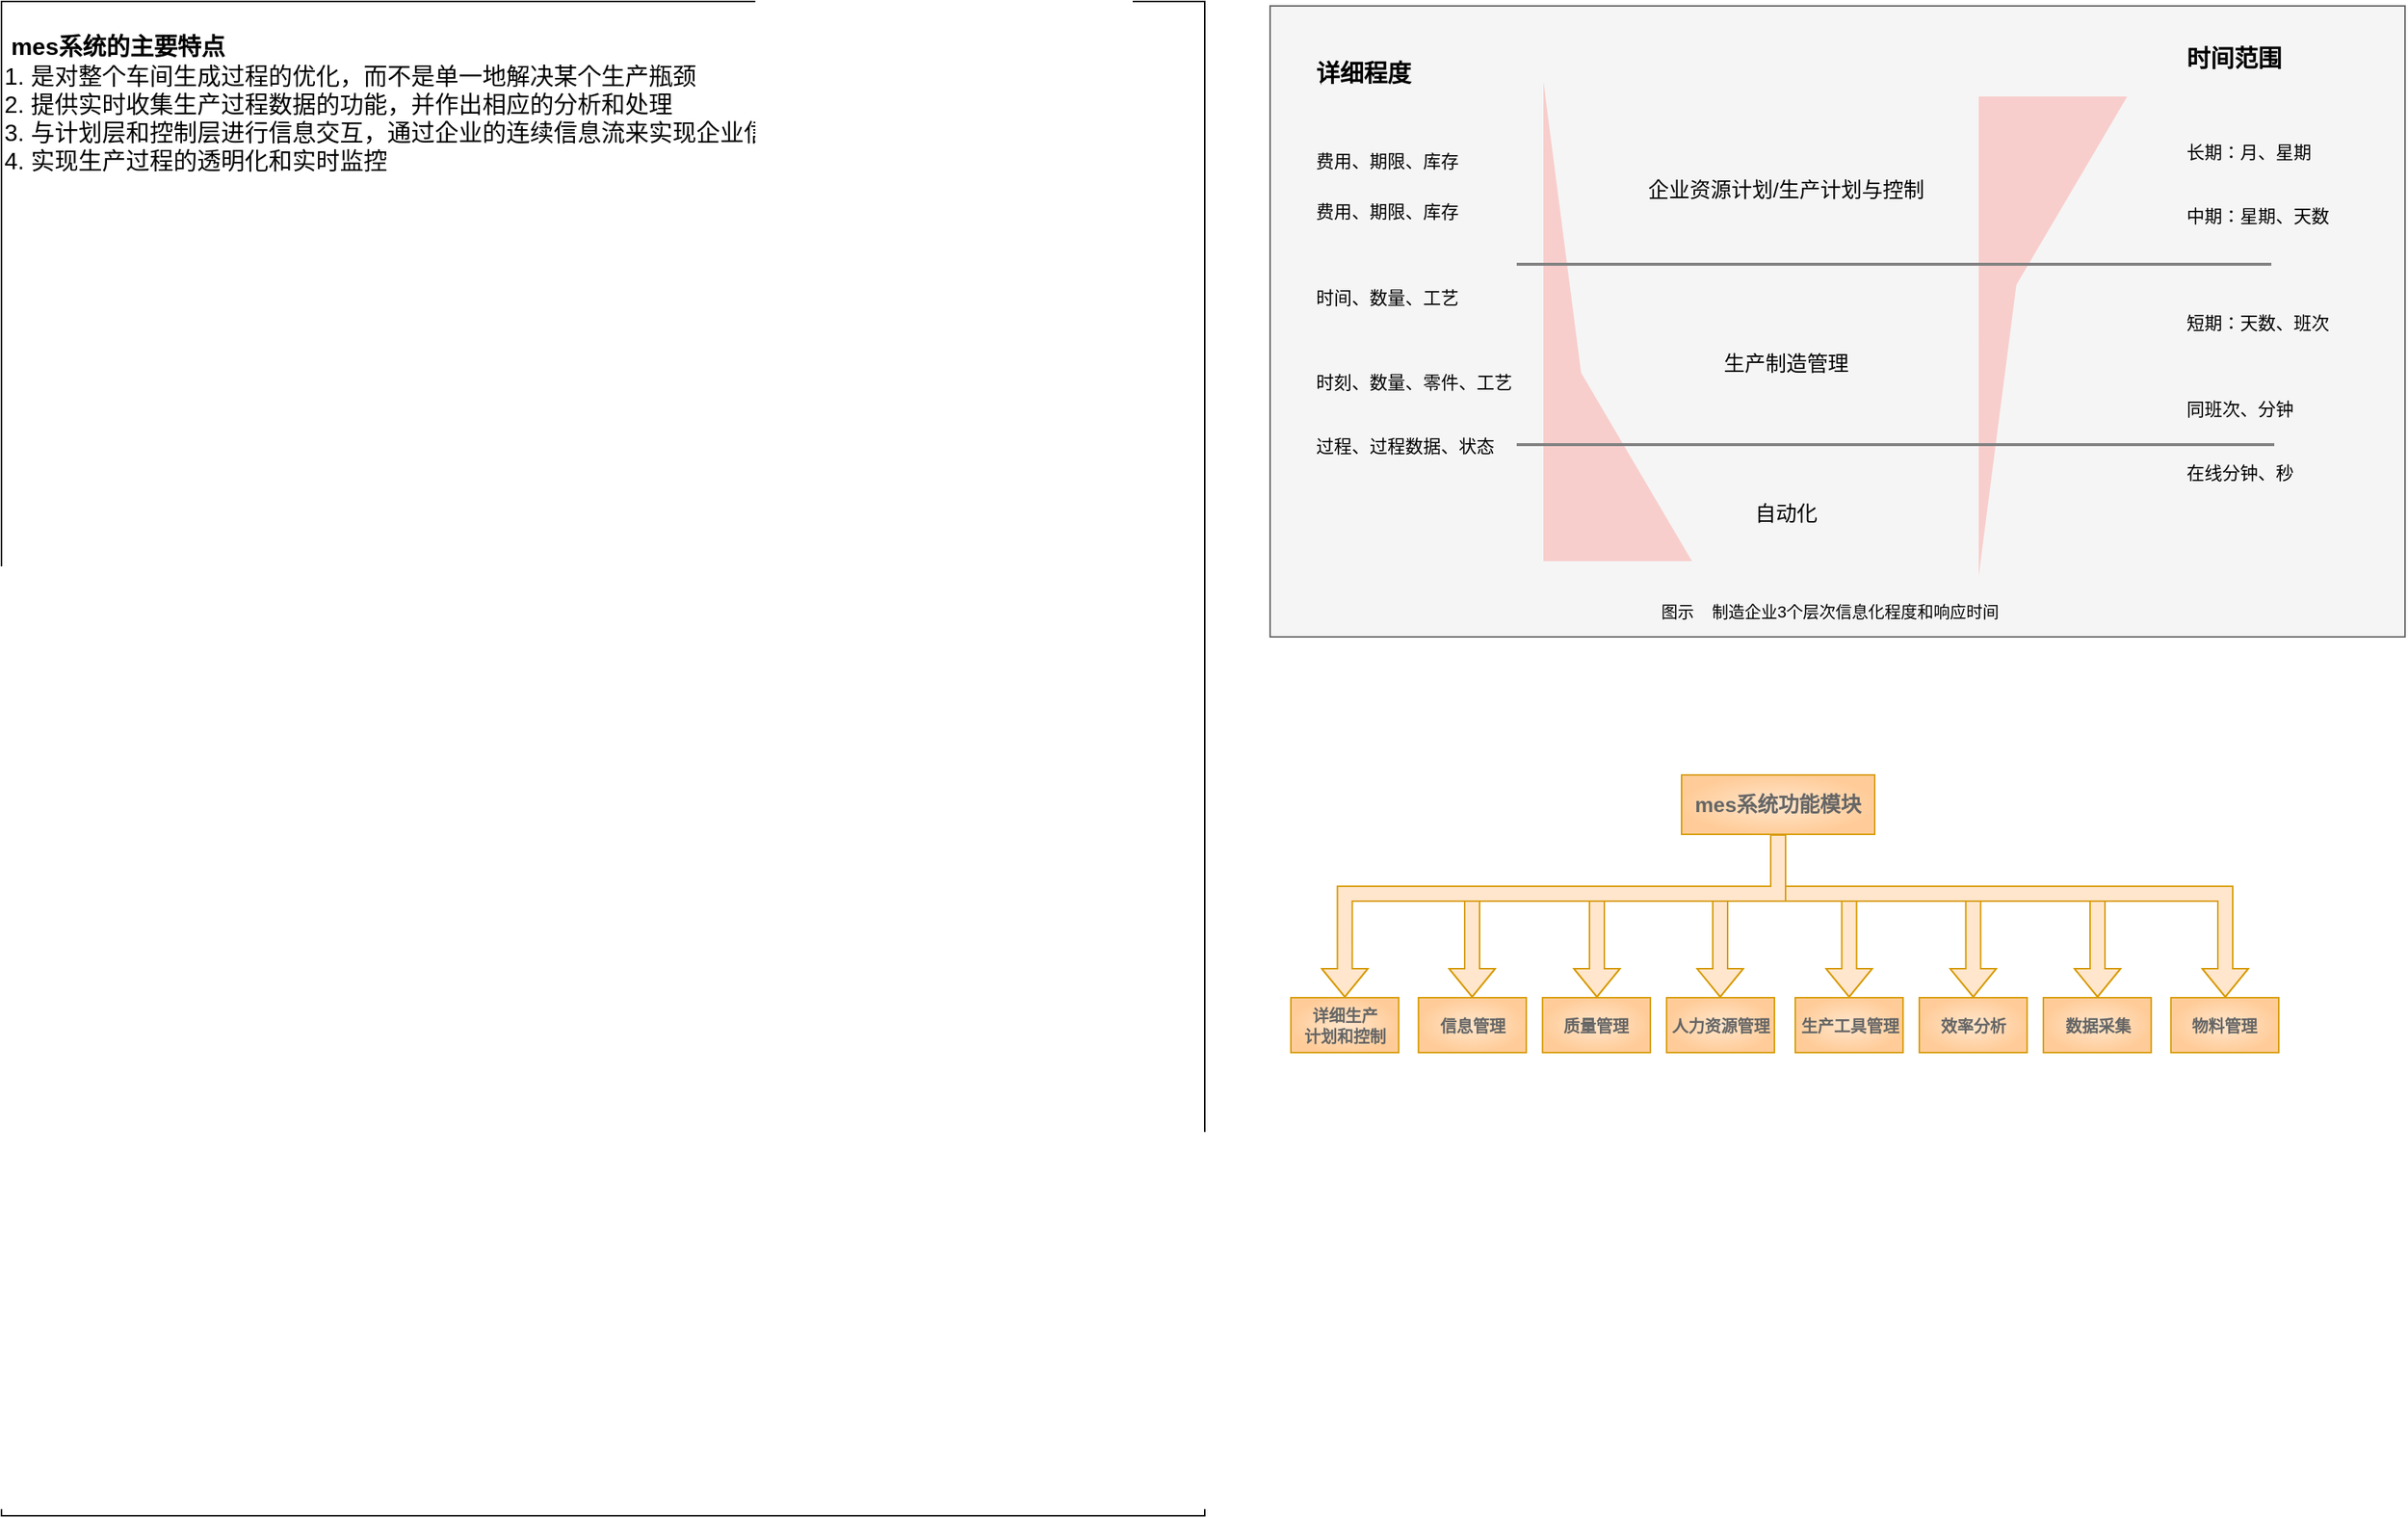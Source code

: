 <mxfile version="20.6.0" type="github" pages="2">
  <diagram id="fph5RQXhZdd7spSEOlrz" name="第 1 页">
    <mxGraphModel dx="1936" dy="1001" grid="1" gridSize="10" guides="1" tooltips="1" connect="1" arrows="1" fold="1" page="1" pageScale="1" pageWidth="827" pageHeight="1169" math="1" shadow="0">
      <root>
        <mxCell id="0" />
        <mxCell id="1" parent="0" />
        <mxCell id="Kz4SoSz2w6yojEE7RU1R-1" value="&lt;br&gt;&lt;div align=&quot;left&quot;&gt;&lt;font size=&quot;1&quot;&gt;&lt;b style=&quot;font-size: 16px;&quot;&gt;&amp;nbsp;mes系统的主要特点&lt;/b&gt;&lt;/font&gt;&lt;/div&gt;&lt;div align=&quot;left&quot;&gt;&lt;font size=&quot;1&quot;&gt;&lt;span style=&quot;font-size: 16px;&quot;&gt;1. 是对整个车间生成过程的优化，而不是单一地解决某个生产瓶颈&lt;/span&gt;&lt;/font&gt;&lt;/div&gt;&lt;div align=&quot;left&quot;&gt;&lt;font size=&quot;1&quot;&gt;&lt;span style=&quot;font-size: 16px;&quot;&gt;2. 提供实时收集生产过程数据的功能，并作出相应的分析和处理&lt;/span&gt;&lt;/font&gt;&lt;/div&gt;&lt;div align=&quot;left&quot;&gt;&lt;font size=&quot;1&quot;&gt;&lt;span style=&quot;font-size: 16px;&quot;&gt;3. 与计划层和控制层进行信息交互，通过企业的连续信息流来实现企业信息全集成&lt;/span&gt;&lt;/font&gt;&lt;/div&gt;&lt;div align=&quot;left&quot;&gt;&lt;font size=&quot;1&quot;&gt;&lt;span style=&quot;font-size: 16px;&quot;&gt;4. 实现生产过程的透明化和实时监控&lt;/span&gt;&lt;/font&gt;&lt;/div&gt;&lt;div align=&quot;left&quot;&gt;&lt;font size=&quot;1&quot;&gt;&lt;span style=&quot;font-size: 16px;&quot;&gt;&lt;br&gt;&lt;/span&gt;&lt;/font&gt;&lt;/div&gt;&lt;div align=&quot;left&quot;&gt;&lt;font size=&quot;1&quot;&gt;&lt;span style=&quot;font-size: 16px;&quot;&gt;&lt;br&gt;&lt;/span&gt;&lt;/font&gt;&lt;/div&gt;" style="rounded=0;whiteSpace=wrap;html=1;align=left;verticalAlign=top;" parent="1" vertex="1">
          <mxGeometry x="7" y="9" width="810" height="1020" as="geometry" />
        </mxCell>
        <mxCell id="Kz4SoSz2w6yojEE7RU1R-19" value="" style="group" parent="1" vertex="1" connectable="0">
          <mxGeometry x="861" y="12" width="765" height="425" as="geometry" />
        </mxCell>
        <mxCell id="Kz4SoSz2w6yojEE7RU1R-13" value="" style="rounded=0;whiteSpace=wrap;html=1;fontSize=16;fillColor=#f5f5f5;strokeColor=#666666;fontColor=#333333;" parent="Kz4SoSz2w6yojEE7RU1R-19" vertex="1">
          <mxGeometry width="764" height="425" as="geometry" />
        </mxCell>
        <mxCell id="Kz4SoSz2w6yojEE7RU1R-5" value="" style="group;strokeColor=none;" parent="Kz4SoSz2w6yojEE7RU1R-19" vertex="1" connectable="0">
          <mxGeometry x="184" y="51" width="100" height="323" as="geometry" />
        </mxCell>
        <mxCell id="Kz4SoSz2w6yojEE7RU1R-3" value="" style="verticalLabelPosition=bottom;verticalAlign=top;html=1;shape=mxgraph.basic.orthogonal_triangle;fontSize=16;fillColor=#f8cecc;strokeColor=none;" parent="Kz4SoSz2w6yojEE7RU1R-5" vertex="1">
          <mxGeometry width="30" height="232" as="geometry" />
        </mxCell>
        <mxCell id="Kz4SoSz2w6yojEE7RU1R-4" value="" style="verticalLabelPosition=bottom;verticalAlign=top;html=1;shape=mxgraph.basic.orthogonal_triangle;fontSize=16;fillColor=#f8cecc;strokeColor=none;" parent="Kz4SoSz2w6yojEE7RU1R-5" vertex="1">
          <mxGeometry y="153" width="100" height="170" as="geometry" />
        </mxCell>
        <mxCell id="Kz4SoSz2w6yojEE7RU1R-11" value="" style="group" parent="Kz4SoSz2w6yojEE7RU1R-19" vertex="1" connectable="0">
          <mxGeometry x="477" y="61" width="100" height="323" as="geometry" />
        </mxCell>
        <mxCell id="Kz4SoSz2w6yojEE7RU1R-9" value="" style="verticalLabelPosition=bottom;verticalAlign=top;html=1;shape=mxgraph.basic.orthogonal_triangle;fontSize=16;fillColor=#f8cecc;strokeColor=none;movable=1;resizable=1;rotatable=1;deletable=1;editable=1;connectable=1;rotation=-180;flipV=0;flipH=1;" parent="Kz4SoSz2w6yojEE7RU1R-11" vertex="1">
          <mxGeometry y="91" width="30" height="232" as="geometry" />
        </mxCell>
        <mxCell id="Kz4SoSz2w6yojEE7RU1R-10" value="" style="verticalLabelPosition=bottom;verticalAlign=top;html=1;shape=mxgraph.basic.orthogonal_triangle;fontSize=16;fillColor=#f8cecc;strokeColor=none;movable=1;resizable=1;rotatable=1;deletable=1;editable=1;connectable=1;rotation=-180;flipH=1;" parent="Kz4SoSz2w6yojEE7RU1R-11" vertex="1">
          <mxGeometry width="100" height="170" as="geometry" />
        </mxCell>
        <mxCell id="Kz4SoSz2w6yojEE7RU1R-7" value="" style="line;strokeWidth=2;html=1;strokeColor=#828282;fontSize=16;" parent="Kz4SoSz2w6yojEE7RU1R-19" vertex="1">
          <mxGeometry x="166" y="169" width="508" height="10" as="geometry" />
        </mxCell>
        <mxCell id="Kz4SoSz2w6yojEE7RU1R-12" value="" style="line;strokeWidth=2;html=1;strokeColor=#828282;fontSize=16;" parent="Kz4SoSz2w6yojEE7RU1R-19" vertex="1">
          <mxGeometry x="166" y="290" width="510" height="11" as="geometry" />
        </mxCell>
        <mxCell id="Kz4SoSz2w6yojEE7RU1R-15" value="&lt;div align=&quot;left&quot;&gt;&lt;b&gt;详细程度&lt;/b&gt;&lt;/div&gt;&lt;div&gt;&lt;br&gt;&lt;/div&gt;&lt;div&gt;&lt;br&gt;&lt;/div&gt;&lt;div&gt;&lt;font style=&quot;font-size: 12px;&quot;&gt;费用、期限、库存&lt;/font&gt;&lt;br&gt;&lt;/div&gt;&lt;div&gt;&lt;br&gt;&lt;/div&gt;&lt;div style=&quot;font-size: 12px;&quot;&gt;&lt;div&gt;&lt;font style=&quot;font-size: 12px;&quot;&gt;费用、期限、库存&lt;/font&gt;&lt;/div&gt;&lt;div&gt;&lt;br&gt;&lt;/div&gt;&lt;div&gt;&lt;br&gt;&lt;/div&gt;&lt;div&gt;&lt;br&gt;&lt;/div&gt;&lt;div&gt;时间、数量、工艺&lt;/div&gt;&lt;div&gt;&lt;br&gt;&lt;/div&gt;&lt;div&gt;&lt;br&gt;&lt;/div&gt;&lt;div&gt;&lt;br&gt;&lt;/div&gt;&lt;div&gt;时刻、数量、零件、工艺&lt;/div&gt;&lt;div&gt;&lt;br&gt;&lt;/div&gt;&lt;div&gt;&lt;br&gt;&lt;/div&gt;&lt;div&gt;过程、过程数据、状态&lt;br&gt;&lt;/div&gt;&lt;div&gt;&lt;br&gt;&lt;/div&gt;&lt;/div&gt;" style="text;html=1;strokeColor=none;fillColor=none;align=left;verticalAlign=top;whiteSpace=wrap;rounded=0;fontSize=16;" parent="Kz4SoSz2w6yojEE7RU1R-19" vertex="1">
          <mxGeometry x="29" y="29" width="150" height="306" as="geometry" />
        </mxCell>
        <mxCell id="Kz4SoSz2w6yojEE7RU1R-16" value="&lt;b&gt;时间范围&lt;/b&gt;&lt;div style=&quot;font-size: 15px;&quot;&gt;&lt;font style=&quot;font-size: 15px;&quot;&gt;&lt;br&gt;&lt;/font&gt;&lt;/div&gt;&lt;div style=&quot;font-size: 12px;&quot;&gt;&lt;font style=&quot;font-size: 12px;&quot;&gt;&lt;br&gt;&lt;/font&gt;&lt;/div&gt;&lt;div style=&quot;font-size: 12px;&quot;&gt;&lt;font style=&quot;font-size: 12px;&quot;&gt;&lt;br&gt;&lt;/font&gt;&lt;/div&gt;&lt;div style=&quot;font-size: 12px;&quot;&gt;&lt;font style=&quot;font-size: 12px;&quot;&gt;长期：月、星期&lt;br&gt;&lt;/font&gt;&lt;/div&gt;&lt;div style=&quot;font-size: 12px;&quot;&gt;&lt;font style=&quot;font-size: 12px;&quot;&gt;&lt;br&gt;&lt;/font&gt;&lt;/div&gt;&lt;div style=&quot;font-size: 12px;&quot;&gt;&lt;div&gt;&lt;font style=&quot;font-size: 12px;&quot;&gt;&lt;br&gt;&lt;/font&gt;&lt;/div&gt;&lt;div&gt;&lt;font style=&quot;font-size: 12px;&quot;&gt;中期：星期、天数&lt;/font&gt;&lt;/div&gt;&lt;div&gt;&lt;font style=&quot;font-size: 12px;&quot;&gt;&lt;br&gt;&lt;/font&gt;&lt;/div&gt;&lt;div&gt;&lt;font style=&quot;font-size: 12px;&quot;&gt;&lt;br&gt;&lt;/font&gt;&lt;/div&gt;&lt;div&gt;&lt;font style=&quot;font-size: 12px;&quot;&gt;&lt;br&gt;&lt;/font&gt;&lt;/div&gt;&lt;div&gt;&lt;font style=&quot;font-size: 12px;&quot;&gt;&lt;br&gt;&lt;/font&gt;&lt;/div&gt;&lt;div&gt;&lt;font style=&quot;font-size: 12px;&quot;&gt;短期：天数、班次&lt;br&gt;&lt;/font&gt;&lt;/div&gt;&lt;div&gt;&lt;font style=&quot;font-size: 12px;&quot;&gt;&lt;br&gt;&lt;/font&gt;&lt;/div&gt;&lt;div&gt;&lt;font style=&quot;font-size: 12px;&quot;&gt;&lt;br&gt;&lt;/font&gt;&lt;/div&gt;&lt;div&gt;&lt;font style=&quot;font-size: 12px;&quot;&gt;&lt;br&gt;&lt;/font&gt;&lt;/div&gt;&lt;div&gt;&lt;font style=&quot;font-size: 12px;&quot;&gt;同班次、分钟&lt;br&gt;&lt;/font&gt;&lt;/div&gt;&lt;div&gt;&lt;font style=&quot;font-size: 12px;&quot;&gt;&lt;br&gt;&lt;/font&gt;&lt;/div&gt;&lt;div&gt;&lt;font style=&quot;font-size: 12px;&quot;&gt;&lt;br&gt;&lt;/font&gt;&lt;/div&gt;&lt;div&gt;&lt;font style=&quot;font-size: 12px;&quot;&gt;在线分钟、秒&lt;/font&gt;&lt;font style=&quot;font-size: 12px;&quot;&gt;&lt;br&gt;&lt;/font&gt;&lt;/div&gt;&lt;div&gt;&lt;br&gt;&lt;/div&gt;&lt;/div&gt;" style="text;html=1;strokeColor=none;fillColor=none;align=left;verticalAlign=top;whiteSpace=wrap;rounded=0;fontSize=16;" parent="Kz4SoSz2w6yojEE7RU1R-19" vertex="1">
          <mxGeometry x="615" y="19" width="150" height="324" as="geometry" />
        </mxCell>
        <mxCell id="Kz4SoSz2w6yojEE7RU1R-17" value="&lt;div style=&quot;font-size: 14px;&quot;&gt;&lt;br style=&quot;font-size: 14px;&quot;&gt;&lt;/div&gt;&lt;div style=&quot;font-size: 14px;&quot;&gt;&lt;br style=&quot;font-size: 14px;&quot;&gt;&lt;/div&gt;&lt;div style=&quot;font-size: 14px;&quot;&gt;企业资源计划/生产计划与控制&lt;/div&gt;&lt;div style=&quot;font-size: 14px;&quot;&gt;&lt;br style=&quot;font-size: 14px;&quot;&gt;&lt;/div&gt;&lt;div style=&quot;font-size: 14px;&quot;&gt;&lt;br style=&quot;font-size: 14px;&quot;&gt;&lt;/div&gt;&lt;div style=&quot;font-size: 14px;&quot;&gt;&lt;br style=&quot;font-size: 14px;&quot;&gt;&lt;/div&gt;&lt;div style=&quot;font-size: 14px;&quot;&gt;&lt;br style=&quot;font-size: 14px;&quot;&gt;&lt;/div&gt;&lt;div style=&quot;font-size: 14px;&quot;&gt;&lt;br&gt;&lt;/div&gt;&lt;div style=&quot;font-size: 14px;&quot;&gt;&lt;br style=&quot;font-size: 14px;&quot;&gt;&lt;/div&gt;&lt;div style=&quot;font-size: 14px;&quot;&gt;生产制造管理&lt;/div&gt;&lt;div style=&quot;font-size: 14px;&quot;&gt;&lt;br style=&quot;font-size: 14px;&quot;&gt;&lt;/div&gt;&lt;div style=&quot;font-size: 14px;&quot;&gt;&lt;br style=&quot;font-size: 14px;&quot;&gt;&lt;/div&gt;&lt;div style=&quot;font-size: 14px;&quot;&gt;&lt;br style=&quot;font-size: 14px;&quot;&gt;&lt;/div&gt;&lt;div style=&quot;font-size: 14px;&quot;&gt;&lt;br&gt;&lt;/div&gt;&lt;div style=&quot;font-size: 14px;&quot;&gt;&lt;br style=&quot;font-size: 14px;&quot;&gt;&lt;/div&gt;&lt;div style=&quot;font-size: 14px;&quot;&gt;自动化&lt;br style=&quot;font-size: 14px;&quot;&gt;&lt;/div&gt;" style="text;html=1;strokeColor=none;fillColor=none;align=center;verticalAlign=top;whiteSpace=wrap;rounded=0;fontSize=14;" parent="Kz4SoSz2w6yojEE7RU1R-19" vertex="1">
          <mxGeometry x="230" y="75" width="235" height="290" as="geometry" />
        </mxCell>
        <mxCell id="Kz4SoSz2w6yojEE7RU1R-18" value="&lt;font style=&quot;font-size: 11px;&quot;&gt;图示&amp;nbsp;&amp;nbsp;&amp;nbsp; 制造企业3个层次信息化程度和响应时间&lt;/font&gt;" style="text;html=1;strokeColor=none;fillColor=none;align=center;verticalAlign=middle;whiteSpace=wrap;rounded=0;fontSize=11;" parent="Kz4SoSz2w6yojEE7RU1R-19" vertex="1">
          <mxGeometry x="208" y="393" width="338" height="30" as="geometry" />
        </mxCell>
        <mxCell id="Kz4SoSz2w6yojEE7RU1R-35" style="edgeStyle=orthogonalEdgeStyle;shape=flexArrow;rounded=0;orthogonalLoop=1;jettySize=auto;html=1;fontSize=11;fontColor=#666666;endSize=6;fillColor=#ffe6cc;strokeColor=#d79b00;" parent="1" source="Kz4SoSz2w6yojEE7RU1R-20" target="Kz4SoSz2w6yojEE7RU1R-25" edge="1">
          <mxGeometry relative="1" as="geometry">
            <Array as="points">
              <mxPoint x="1203" y="610" />
              <mxPoint x="997" y="610" />
            </Array>
          </mxGeometry>
        </mxCell>
        <mxCell id="Kz4SoSz2w6yojEE7RU1R-36" style="edgeStyle=orthogonalEdgeStyle;shape=flexArrow;rounded=0;orthogonalLoop=1;jettySize=auto;html=1;fontSize=11;fontColor=#666666;endSize=6;fillColor=#ffe6cc;strokeColor=#d79b00;" parent="1" source="Kz4SoSz2w6yojEE7RU1R-20" target="Kz4SoSz2w6yojEE7RU1R-26" edge="1">
          <mxGeometry relative="1" as="geometry">
            <Array as="points">
              <mxPoint x="1203" y="610" />
              <mxPoint x="1081" y="610" />
            </Array>
          </mxGeometry>
        </mxCell>
        <mxCell id="Kz4SoSz2w6yojEE7RU1R-37" style="edgeStyle=orthogonalEdgeStyle;shape=flexArrow;rounded=0;orthogonalLoop=1;jettySize=auto;html=1;fontSize=11;fontColor=#666666;endSize=6;fillColor=#ffe6cc;strokeColor=#d79b00;" parent="1" source="Kz4SoSz2w6yojEE7RU1R-20" target="Kz4SoSz2w6yojEE7RU1R-27" edge="1">
          <mxGeometry relative="1" as="geometry">
            <Array as="points">
              <mxPoint x="1203" y="610" />
              <mxPoint x="1164" y="610" />
            </Array>
          </mxGeometry>
        </mxCell>
        <mxCell id="Kz4SoSz2w6yojEE7RU1R-38" style="edgeStyle=orthogonalEdgeStyle;shape=flexArrow;rounded=0;orthogonalLoop=1;jettySize=auto;html=1;entryX=0.5;entryY=0;entryDx=0;entryDy=0;fontSize=11;fontColor=#666666;endSize=6;fillColor=#ffe6cc;strokeColor=#d79b00;" parent="1" edge="1">
          <mxGeometry relative="1" as="geometry">
            <mxPoint x="1203" y="570" as="sourcePoint" />
            <mxPoint x="1250.819" y="680" as="targetPoint" />
            <Array as="points">
              <mxPoint x="1203" y="610" />
              <mxPoint x="1251" y="610" />
            </Array>
          </mxGeometry>
        </mxCell>
        <mxCell id="Kz4SoSz2w6yojEE7RU1R-40" style="edgeStyle=orthogonalEdgeStyle;shape=flexArrow;rounded=0;orthogonalLoop=1;jettySize=auto;html=1;fontSize=11;fontColor=#666666;endSize=6;fillColor=#ffe6cc;strokeColor=#d79b00;" parent="1" source="Kz4SoSz2w6yojEE7RU1R-20" target="Kz4SoSz2w6yojEE7RU1R-30" edge="1">
          <mxGeometry relative="1" as="geometry">
            <Array as="points">
              <mxPoint x="1203" y="610" />
              <mxPoint x="1418" y="610" />
            </Array>
          </mxGeometry>
        </mxCell>
        <mxCell id="Kz4SoSz2w6yojEE7RU1R-41" style="edgeStyle=orthogonalEdgeStyle;shape=flexArrow;rounded=0;orthogonalLoop=1;jettySize=auto;html=1;entryX=0.5;entryY=0;entryDx=0;entryDy=0;fontSize=11;fontColor=#666666;endSize=6;fillColor=#ffe6cc;strokeColor=#d79b00;" parent="1" source="Kz4SoSz2w6yojEE7RU1R-20" target="Kz4SoSz2w6yojEE7RU1R-29" edge="1">
          <mxGeometry relative="1" as="geometry">
            <Array as="points">
              <mxPoint x="1203" y="610" />
              <mxPoint x="1334" y="610" />
            </Array>
          </mxGeometry>
        </mxCell>
        <mxCell id="Kz4SoSz2w6yojEE7RU1R-20" value="&lt;div style=&quot;font-size: 14px;&quot;&gt;&lt;font style=&quot;font-size: 14px;&quot; color=&quot;#666666&quot;&gt;&lt;b&gt;&lt;font style=&quot;font-size: 14px;&quot;&gt;mes系统功能模块&lt;/font&gt;&lt;/b&gt;&lt;/font&gt;&lt;/div&gt;" style="rounded=0;whiteSpace=wrap;html=1;strokeColor=#d79b00;fontSize=11;fillColor=#ffe6cc;gradientColor=#FFCC99;gradientDirection=radial;" parent="1" vertex="1">
          <mxGeometry x="1138" y="530" width="130" height="40" as="geometry" />
        </mxCell>
        <mxCell id="Kz4SoSz2w6yojEE7RU1R-21" value="&lt;div style=&quot;font-size: 11px;&quot;&gt;&lt;font style=&quot;font-size: 11px;&quot; color=&quot;#666666&quot;&gt;&lt;b style=&quot;font-size: 11px;&quot;&gt;&lt;font style=&quot;font-size: 11px;&quot;&gt;详细生产&lt;/font&gt;&lt;/b&gt;&lt;/font&gt;&lt;/div&gt;&lt;div&gt;&lt;font style=&quot;font-size: 11px;&quot; color=&quot;#666666&quot;&gt;&lt;b style=&quot;font-size: 11px;&quot;&gt;&lt;font style=&quot;font-size: 11px;&quot;&gt;计划&lt;/font&gt;&lt;/b&gt;&lt;/font&gt;&lt;b&gt;和控制&lt;/b&gt;&lt;br&gt;&lt;/div&gt;" style="rounded=0;whiteSpace=wrap;html=1;strokeColor=#d79b00;fontSize=11;fillColor=#ffe6cc;gradientColor=#FFCC99;gradientDirection=radial;fontColor=#666666;container=0;" parent="1" vertex="1">
          <mxGeometry x="875" y="680" width="72.588" height="37" as="geometry" />
        </mxCell>
        <mxCell id="Kz4SoSz2w6yojEE7RU1R-25" value="&lt;b style=&quot;font-size: 11px;&quot;&gt;信息管理&lt;/b&gt;" style="rounded=0;whiteSpace=wrap;html=1;strokeColor=#d79b00;fontSize=11;fillColor=#ffe6cc;gradientColor=#FFCC99;gradientDirection=radial;fontColor=#666666;container=0;" parent="1" vertex="1">
          <mxGeometry x="960.857" y="680" width="72.588" height="37" as="geometry" />
        </mxCell>
        <mxCell id="Kz4SoSz2w6yojEE7RU1R-26" value="&lt;b style=&quot;font-size: 11px;&quot;&gt;质量管理&lt;/b&gt;" style="rounded=0;whiteSpace=wrap;html=1;strokeColor=#d79b00;fontSize=11;fillColor=#ffe6cc;gradientColor=#FFCC99;gradientDirection=radial;fontColor=#666666;container=0;" parent="1" vertex="1">
          <mxGeometry x="1044.372" y="680" width="72.588" height="37" as="geometry" />
        </mxCell>
        <mxCell id="Kz4SoSz2w6yojEE7RU1R-27" value="&lt;b style=&quot;font-size: 11px;&quot;&gt;人力资源管理&lt;/b&gt;" style="rounded=0;whiteSpace=wrap;html=1;strokeColor=#d79b00;fontSize=11;fillColor=#ffe6cc;gradientColor=#FFCC99;gradientDirection=radial;fontColor=#666666;container=0;" parent="1" vertex="1">
          <mxGeometry x="1127.887" y="680" width="72.588" height="37" as="geometry" />
        </mxCell>
        <mxCell id="Kz4SoSz2w6yojEE7RU1R-28" value="&lt;b style=&quot;font-size: 11px;&quot;&gt;生产工具管理&lt;/b&gt;" style="rounded=0;whiteSpace=wrap;html=1;strokeColor=#d79b00;fontSize=11;fillColor=#ffe6cc;gradientColor=#FFCC99;gradientDirection=radial;fontColor=#666666;container=0;" parent="1" vertex="1">
          <mxGeometry x="1214.525" y="680" width="72.588" height="37" as="geometry" />
        </mxCell>
        <mxCell id="Kz4SoSz2w6yojEE7RU1R-29" value="&lt;b&gt;效率分析&lt;/b&gt;" style="rounded=0;whiteSpace=wrap;html=1;strokeColor=#d79b00;fontSize=11;fillColor=#ffe6cc;gradientColor=#FFCC99;gradientDirection=radial;fontColor=#666666;container=0;" parent="1" vertex="1">
          <mxGeometry x="1298.04" y="680" width="72.588" height="37" as="geometry" />
        </mxCell>
        <mxCell id="Kz4SoSz2w6yojEE7RU1R-30" value="&lt;b style=&quot;font-size: 11px;&quot;&gt;数据采集&lt;/b&gt;" style="rounded=0;whiteSpace=wrap;html=1;strokeColor=#d79b00;fontSize=11;fillColor=#ffe6cc;gradientColor=#FFCC99;gradientDirection=radial;fontColor=#666666;container=0;" parent="1" vertex="1">
          <mxGeometry x="1381.555" y="680" width="72.588" height="37" as="geometry" />
        </mxCell>
        <mxCell id="Kz4SoSz2w6yojEE7RU1R-31" value="&lt;b&gt;物料管理&lt;/b&gt;" style="rounded=0;whiteSpace=wrap;html=1;strokeColor=#d79b00;fontSize=11;fillColor=#ffe6cc;gradientColor=#FFCC99;gradientDirection=radial;fontColor=#666666;container=0;" parent="1" vertex="1">
          <mxGeometry x="1467.412" y="680" width="72.588" height="37" as="geometry" />
        </mxCell>
        <mxCell id="Kz4SoSz2w6yojEE7RU1R-39" style="edgeStyle=orthogonalEdgeStyle;shape=flexArrow;rounded=0;orthogonalLoop=1;jettySize=auto;html=1;fontSize=11;fontColor=#666666;endSize=6;fillColor=#ffe6cc;strokeColor=#d79b00;" parent="1" source="Kz4SoSz2w6yojEE7RU1R-20" target="Kz4SoSz2w6yojEE7RU1R-31" edge="1">
          <mxGeometry relative="1" as="geometry">
            <Array as="points">
              <mxPoint x="1203" y="610" />
              <mxPoint x="1504" y="610" />
            </Array>
          </mxGeometry>
        </mxCell>
        <mxCell id="Kz4SoSz2w6yojEE7RU1R-34" style="edgeStyle=orthogonalEdgeStyle;shape=flexArrow;rounded=0;orthogonalLoop=1;jettySize=auto;html=1;entryX=0.5;entryY=0;entryDx=0;entryDy=0;fontSize=11;fontColor=#666666;endSize=6;fillColor=#ffe6cc;strokeColor=#d79b00;" parent="1" source="Kz4SoSz2w6yojEE7RU1R-20" target="Kz4SoSz2w6yojEE7RU1R-21" edge="1">
          <mxGeometry relative="1" as="geometry">
            <Array as="points">
              <mxPoint x="1203" y="610" />
              <mxPoint x="911" y="610" />
            </Array>
          </mxGeometry>
        </mxCell>
      </root>
    </mxGraphModel>
  </diagram>
  <diagram id="m-8ehMZ6eu1xI0JbzgWa" name="第 2 页">
    <mxGraphModel dx="1678" dy="867" grid="0" gridSize="10" guides="1" tooltips="1" connect="1" arrows="1" fold="1" page="1" pageScale="1" pageWidth="827" pageHeight="1169" math="0" shadow="0">
      <root>
        <mxCell id="0" />
        <mxCell id="1" parent="0" />
        <mxCell id="uOVEcoblTtBX-aFWbd-W-1" value="&lt;b&gt;术语&lt;/b&gt;" style="swimlane;fontStyle=0;childLayout=stackLayout;horizontal=1;startSize=40;fillColor=none;horizontalStack=0;resizeParent=1;resizeParentMax=0;resizeLast=0;collapsible=0;marginBottom=0;html=1;rounded=0;shadow=0;glass=0;labelBackgroundColor=none;sketch=0;strokeColor=#666666;fontSize=13;fontColor=none;swimlaneLine=0;movable=1;resizable=1;rotatable=1;deletable=1;editable=1;connectable=1;" parent="1" vertex="1">
          <mxGeometry x="120" y="111" width="489" height="568" as="geometry" />
        </mxCell>
        <mxCell id="uOVEcoblTtBX-aFWbd-W-16" value="MES&amp;nbsp; :&amp;nbsp;&amp;nbsp; （Manufacturing Exexution System） 制造执行系统&amp;nbsp; " style="rounded=1;whiteSpace=wrap;html=1;labelBackgroundColor=none;fontFamily=Times New Roman;fontSize=12;fontColor=#666666;align=left;spacingLeft=8;gradientColor=none;gradientDirection=radial;verticalAlign=top;spacingTop=0;strokeColor=none;fontStyle=1;fillColor=none;" parent="uOVEcoblTtBX-aFWbd-W-1" vertex="1">
          <mxGeometry y="40" width="489" height="44" as="geometry" />
        </mxCell>
        <mxCell id="uOVEcoblTtBX-aFWbd-W-32" value="SCM :&amp;nbsp;&amp;nbsp; （Supply Chain Management）供应链管理系统&amp;nbsp; " style="rounded=1;whiteSpace=wrap;html=1;labelBackgroundColor=none;fontFamily=Times New Roman;fontSize=12;fontColor=#666666;align=left;spacingLeft=8;gradientColor=none;gradientDirection=radial;verticalAlign=top;spacingTop=0;strokeColor=none;fontStyle=1;fillColor=none;" parent="uOVEcoblTtBX-aFWbd-W-1" vertex="1">
          <mxGeometry y="84" width="489" height="44" as="geometry" />
        </mxCell>
        <mxCell id="uOVEcoblTtBX-aFWbd-W-31" value="SCADA :&amp;nbsp; (Supervisory Control And Data Acquisition) 数据采集与监视控制系统&amp;nbsp; " style="rounded=1;whiteSpace=wrap;html=1;labelBackgroundColor=none;fontFamily=Times New Roman;fontSize=12;fontColor=#666666;align=left;spacingLeft=8;gradientColor=none;gradientDirection=radial;verticalAlign=top;spacingTop=0;strokeColor=none;fontStyle=1;fillColor=none;" parent="uOVEcoblTtBX-aFWbd-W-1" vertex="1">
          <mxGeometry y="128" width="489" height="44" as="geometry" />
        </mxCell>
        <mxCell id="uOVEcoblTtBX-aFWbd-W-30" value="BOM :&amp;nbsp;&amp;nbsp; 制造与成本核算场景下物料清单，以数据格式来描述产品结构文件&amp;nbsp; " style="rounded=1;whiteSpace=wrap;html=1;labelBackgroundColor=none;fontFamily=Times New Roman;fontSize=12;fontColor=#666666;align=left;spacingLeft=8;gradientColor=none;gradientDirection=radial;verticalAlign=top;spacingTop=0;strokeColor=none;fontStyle=1;fillColor=none;" parent="uOVEcoblTtBX-aFWbd-W-1" vertex="1">
          <mxGeometry y="172" width="489" height="44" as="geometry" />
        </mxCell>
        <mxCell id="uOVEcoblTtBX-aFWbd-W-28" value="AVI :&amp;nbsp;&amp;nbsp; 自动车辆识别系统&amp;nbsp; " style="rounded=1;whiteSpace=wrap;html=1;labelBackgroundColor=none;fontFamily=Times New Roman;fontSize=12;fontColor=#666666;align=left;spacingLeft=8;gradientColor=none;gradientDirection=radial;verticalAlign=top;spacingTop=0;strokeColor=none;fontStyle=1;fillColor=none;" parent="uOVEcoblTtBX-aFWbd-W-1" vertex="1">
          <mxGeometry y="216" width="489" height="44" as="geometry" />
        </mxCell>
        <mxCell id="uOVEcoblTtBX-aFWbd-W-27" value="VIN :&amp;nbsp;&amp;nbsp; 车辆识别号&amp;nbsp; " style="rounded=1;whiteSpace=wrap;html=1;labelBackgroundColor=none;fontFamily=Times New Roman;fontSize=12;fontColor=#666666;align=left;spacingLeft=8;gradientColor=none;gradientDirection=radial;verticalAlign=top;spacingTop=0;strokeColor=none;fontStyle=1;fillColor=none;" parent="uOVEcoblTtBX-aFWbd-W-1" vertex="1">
          <mxGeometry y="260" width="489" height="44" as="geometry" />
        </mxCell>
        <mxCell id="uOVEcoblTtBX-aFWbd-W-26" value="WBS :&amp;nbsp;&amp;nbsp; 白车身缓冲区&amp;nbsp; " style="rounded=1;whiteSpace=wrap;html=1;labelBackgroundColor=none;fontFamily=Times New Roman;fontSize=12;fontColor=#666666;align=left;spacingLeft=8;gradientColor=none;gradientDirection=radial;verticalAlign=top;spacingTop=0;strokeColor=none;fontStyle=1;fillColor=none;" parent="uOVEcoblTtBX-aFWbd-W-1" vertex="1">
          <mxGeometry y="304" width="489" height="44" as="geometry" />
        </mxCell>
        <mxCell id="uOVEcoblTtBX-aFWbd-W-25" value="PBS :&amp;nbsp;&amp;nbsp; 涂装车身缓冲区&amp;nbsp; " style="rounded=1;whiteSpace=wrap;html=1;labelBackgroundColor=none;fontFamily=Times New Roman;fontSize=12;fontColor=#666666;align=left;spacingLeft=8;gradientColor=none;gradientDirection=radial;verticalAlign=top;spacingTop=0;strokeColor=none;fontStyle=1;fillColor=none;" parent="uOVEcoblTtBX-aFWbd-W-1" vertex="1">
          <mxGeometry y="348" width="489" height="44" as="geometry" />
        </mxCell>
        <mxCell id="uOVEcoblTtBX-aFWbd-W-24" value="SOP :&amp;nbsp;&amp;nbsp; 标准作业指导书&amp;nbsp; " style="rounded=1;whiteSpace=wrap;html=1;labelBackgroundColor=none;fontFamily=Times New Roman;fontSize=12;fontColor=#666666;align=left;spacingLeft=8;gradientColor=none;gradientDirection=radial;verticalAlign=top;spacingTop=0;strokeColor=none;fontStyle=1;fillColor=none;" parent="uOVEcoblTtBX-aFWbd-W-1" vertex="1">
          <mxGeometry y="392" width="489" height="44" as="geometry" />
        </mxCell>
        <mxCell id="uOVEcoblTtBX-aFWbd-W-23" value="EDM :&amp;nbsp;&amp;nbsp; 设备管理系统&amp;nbsp; " style="rounded=1;whiteSpace=wrap;html=1;labelBackgroundColor=none;fontFamily=Times New Roman;fontSize=12;fontColor=#666666;align=left;spacingLeft=8;gradientColor=none;gradientDirection=radial;verticalAlign=top;spacingTop=0;strokeColor=none;fontStyle=1;fillColor=none;" parent="uOVEcoblTtBX-aFWbd-W-1" vertex="1">
          <mxGeometry y="436" width="489" height="44" as="geometry" />
        </mxCell>
        <mxCell id="uOVEcoblTtBX-aFWbd-W-21" value="AGV :&amp;nbsp;&amp;nbsp; 搬运机器人&amp;nbsp; " style="rounded=1;whiteSpace=wrap;html=1;labelBackgroundColor=none;fontFamily=Times New Roman;fontSize=12;fontColor=#666666;align=left;spacingLeft=8;gradientColor=none;gradientDirection=radial;verticalAlign=top;spacingTop=0;strokeColor=none;fontStyle=1;fillColor=none;" parent="uOVEcoblTtBX-aFWbd-W-1" vertex="1">
          <mxGeometry y="480" width="489" height="44" as="geometry" />
        </mxCell>
        <mxCell id="uOVEcoblTtBX-aFWbd-W-2" value="WCS :&amp;nbsp;&amp;nbsp; 仓库管理系统&amp;nbsp; " style="rounded=1;whiteSpace=wrap;html=1;labelBackgroundColor=none;fontFamily=Times New Roman;fontSize=12;fontColor=#666666;align=left;spacingLeft=8;gradientColor=none;gradientDirection=radial;verticalAlign=top;spacingTop=0;strokeColor=none;fontStyle=1;fillColor=none;" parent="uOVEcoblTtBX-aFWbd-W-1" vertex="1">
          <mxGeometry y="524" width="489" height="44" as="geometry" />
        </mxCell>
        <mxCell id="NAB-EnWGZakDbsCJqusN-3" value="List" style="swimlane;fontStyle=0;childLayout=stackLayout;horizontal=1;startSize=30;horizontalStack=0;resizeParent=1;resizeParentMax=0;resizeLast=0;collapsible=1;marginBottom=0;whiteSpace=wrap;html=1;strokeColor=none;" parent="1" vertex="1">
          <mxGeometry x="120" y="742" width="201" height="1006" as="geometry" />
        </mxCell>
        <mxCell id="NAB-EnWGZakDbsCJqusN-4" value="Item 1" style="text;strokeColor=none;fillColor=none;align=left;verticalAlign=middle;spacingLeft=4;spacingRight=4;overflow=hidden;points=[[0,0.5],[1,0.5]];portConstraint=eastwest;rotatable=0;whiteSpace=wrap;html=1;" parent="NAB-EnWGZakDbsCJqusN-3" vertex="1">
          <mxGeometry y="30" width="201" height="30" as="geometry" />
        </mxCell>
        <mxCell id="NAB-EnWGZakDbsCJqusN-2" value="中控系统架构图" style="swimlane;whiteSpace=wrap;html=1;startSize=40;strokeColor=none;fontSize=16;fillColor=#d5e8d4;" parent="NAB-EnWGZakDbsCJqusN-3" vertex="1" collapsed="1">
          <mxGeometry y="60" width="201" height="30" as="geometry">
            <mxRectangle y="60" width="201" height="744" as="alternateBounds" />
          </mxGeometry>
        </mxCell>
        <mxCell id="uOVEcoblTtBX-aFWbd-W-94" value="" style="group" parent="NAB-EnWGZakDbsCJqusN-2" vertex="1" connectable="0">
          <mxGeometry x="63.5" y="84" width="893.5" height="602" as="geometry" />
        </mxCell>
        <mxCell id="uOVEcoblTtBX-aFWbd-W-33" value="" style="verticalLabelPosition=bottom;verticalAlign=top;html=1;shape=mxgraph.basic.acute_triangle;dx=0.5;rounded=0;fillColor=#3399FF;gradientColor=#0066CC;shadow=1;" parent="uOVEcoblTtBX-aFWbd-W-94" vertex="1">
          <mxGeometry x="1.5" width="892" height="100" as="geometry" />
        </mxCell>
        <mxCell id="uOVEcoblTtBX-aFWbd-W-36" value="&lt;font style=&quot;font-size: 18px;&quot;&gt;智能工厂&lt;/font&gt;" style="text;html=1;strokeColor=none;fillColor=none;align=center;verticalAlign=middle;whiteSpace=wrap;rounded=0;fontStyle=1;fontColor=#FFFFFF;" parent="uOVEcoblTtBX-aFWbd-W-94" vertex="1">
          <mxGeometry x="407.5" y="42" width="83" height="30" as="geometry" />
        </mxCell>
        <mxCell id="uOVEcoblTtBX-aFWbd-W-37" value="&lt;b&gt;&lt;font style=&quot;font-size: 14px;&quot;&gt;决策层&lt;/font&gt;&lt;/b&gt;" style="labelPosition=center;verticalLabelPosition=middle;align=center;html=1;shape=mxgraph.basic.shaded_button;dx=10;fillColor=#1ba1e2;strokeColor=#006EAF;whiteSpace=wrap;rounded=0;fontSize=18;gradientDirection=radial;shadow=1;fontColor=#ffffff;" parent="uOVEcoblTtBX-aFWbd-W-94" vertex="1">
          <mxGeometry x="1.5" y="117" width="100" height="72" as="geometry" />
        </mxCell>
        <mxCell id="uOVEcoblTtBX-aFWbd-W-40" value="&lt;div&gt;&lt;b&gt;&lt;font color=&quot;#FFFFFF&quot;&gt;集中控制中心&lt;/font&gt;&lt;/b&gt;&lt;/div&gt;&lt;div&gt;&lt;b&gt;&lt;font color=&quot;#FFFFFF&quot;&gt;&lt;br&gt;&lt;/font&gt;&lt;/b&gt;&lt;/div&gt;" style="rounded=0;whiteSpace=wrap;html=1;shadow=1;fontSize=14;fillColor=#1ba1e2;gradientDirection=radial;verticalAlign=top;strokeColor=#006EAF;fontColor=#ffffff;" parent="uOVEcoblTtBX-aFWbd-W-94" vertex="1">
          <mxGeometry x="122.5" y="117" width="614" height="70" as="geometry" />
        </mxCell>
        <mxCell id="uOVEcoblTtBX-aFWbd-W-41" value="&lt;font style=&quot;font-size: 12px;&quot;&gt;数字化大屏&lt;/font&gt;" style="rounded=1;whiteSpace=wrap;html=1;shadow=1;fontSize=14;fillColor=#dae8fc;gradientDirection=radial;strokeColor=#6c8ebf;" parent="uOVEcoblTtBX-aFWbd-W-94" vertex="1">
          <mxGeometry x="326.5" y="152" width="82" height="29" as="geometry" />
        </mxCell>
        <mxCell id="uOVEcoblTtBX-aFWbd-W-42" value="&lt;font style=&quot;font-size: 12px;&quot;&gt;移动APP&lt;/font&gt;" style="rounded=1;whiteSpace=wrap;html=1;shadow=1;fontSize=14;fillColor=#dae8fc;gradientDirection=radial;strokeColor=#6c8ebf;" parent="uOVEcoblTtBX-aFWbd-W-94" vertex="1">
          <mxGeometry x="440.5" y="150" width="82" height="31" as="geometry" />
        </mxCell>
        <mxCell id="uOVEcoblTtBX-aFWbd-W-47" value="&lt;b&gt;&lt;font style=&quot;font-size: 14px;&quot;&gt;管理层&lt;/font&gt;&lt;/b&gt;" style="labelPosition=center;verticalLabelPosition=middle;align=center;html=1;shape=mxgraph.basic.shaded_button;dx=10;fillColor=#1ba1e2;strokeColor=#006EAF;whiteSpace=wrap;rounded=0;fontSize=18;fontColor=#ffffff;gradientDirection=radial;shadow=1;" parent="uOVEcoblTtBX-aFWbd-W-94" vertex="1">
          <mxGeometry x="1.5" y="207" width="100" height="72" as="geometry" />
        </mxCell>
        <mxCell id="uOVEcoblTtBX-aFWbd-W-48" value="&lt;div&gt;&lt;b&gt;&lt;font color=&quot;#FFFFFF&quot;&gt;数字化管理&lt;/font&gt;&lt;/b&gt;&lt;/div&gt;&lt;div&gt;&lt;b&gt;&lt;font color=&quot;#FFFFFF&quot;&gt;&lt;br&gt;&lt;/font&gt;&lt;/b&gt;&lt;/div&gt;" style="rounded=0;whiteSpace=wrap;html=1;shadow=1;fontSize=14;fontColor=#ffffff;fillColor=#1ba1e2;gradientDirection=radial;verticalAlign=top;strokeColor=#006EAF;" parent="uOVEcoblTtBX-aFWbd-W-94" vertex="1">
          <mxGeometry x="122.5" y="207" width="614" height="70" as="geometry" />
        </mxCell>
        <mxCell id="uOVEcoblTtBX-aFWbd-W-49" value="&lt;font style=&quot;font-size: 12px;&quot;&gt;ERP&lt;/font&gt;" style="rounded=1;whiteSpace=wrap;html=1;shadow=1;fontSize=14;fillColor=#dae8fc;gradientDirection=radial;strokeColor=#6c8ebf;" parent="uOVEcoblTtBX-aFWbd-W-94" vertex="1">
          <mxGeometry x="131.5" y="241" width="42" height="27" as="geometry" />
        </mxCell>
        <mxCell id="uOVEcoblTtBX-aFWbd-W-50" value="&lt;font style=&quot;font-size: 12px;&quot;&gt;MES&lt;/font&gt;" style="rounded=1;whiteSpace=wrap;html=1;shadow=1;fontSize=14;fillColor=#dae8fc;gradientDirection=radial;strokeColor=#6c8ebf;" parent="uOVEcoblTtBX-aFWbd-W-94" vertex="1">
          <mxGeometry x="183.5" y="241" width="50" height="28" as="geometry" />
        </mxCell>
        <mxCell id="uOVEcoblTtBX-aFWbd-W-51" value="&lt;font style=&quot;font-size: 12px;&quot;&gt;SCM&lt;/font&gt;" style="rounded=1;whiteSpace=wrap;html=1;shadow=1;fontSize=14;fillColor=#dae8fc;gradientDirection=radial;strokeColor=#6c8ebf;" parent="uOVEcoblTtBX-aFWbd-W-94" vertex="1">
          <mxGeometry x="245.5" y="242" width="42" height="27" as="geometry" />
        </mxCell>
        <mxCell id="uOVEcoblTtBX-aFWbd-W-52" value="&lt;font style=&quot;font-size: 12px;&quot;&gt;IoT&lt;/font&gt;" style="rounded=1;whiteSpace=wrap;html=1;shadow=1;fontSize=14;fillColor=#dae8fc;gradientDirection=radial;strokeColor=#6c8ebf;" parent="uOVEcoblTtBX-aFWbd-W-94" vertex="1">
          <mxGeometry x="299.5" y="242" width="50" height="28" as="geometry" />
        </mxCell>
        <mxCell id="uOVEcoblTtBX-aFWbd-W-53" value="&lt;font style=&quot;font-size: 12px;&quot;&gt;EMS&lt;/font&gt;" style="rounded=1;whiteSpace=wrap;html=1;shadow=1;fontSize=14;fillColor=#dae8fc;gradientDirection=radial;strokeColor=#6c8ebf;" parent="uOVEcoblTtBX-aFWbd-W-94" vertex="1">
          <mxGeometry x="359.5" y="242" width="50" height="28" as="geometry" />
        </mxCell>
        <mxCell id="uOVEcoblTtBX-aFWbd-W-54" value="企业主数据" style="rounded=1;whiteSpace=wrap;html=1;shadow=1;fontSize=12;fillColor=#dae8fc;gradientDirection=radial;strokeColor=#6c8ebf;" parent="uOVEcoblTtBX-aFWbd-W-94" vertex="1">
          <mxGeometry x="418.5" y="243" width="72" height="27" as="geometry" />
        </mxCell>
        <mxCell id="uOVEcoblTtBX-aFWbd-W-55" value="&lt;font style=&quot;font-size: 12px;&quot;&gt;CRM&lt;/font&gt;" style="rounded=1;whiteSpace=wrap;html=1;shadow=1;fontSize=14;fillColor=#dae8fc;gradientDirection=radial;strokeColor=#6c8ebf;" parent="uOVEcoblTtBX-aFWbd-W-94" vertex="1">
          <mxGeometry x="498.5" y="242" width="50" height="28" as="geometry" />
        </mxCell>
        <mxCell id="uOVEcoblTtBX-aFWbd-W-56" value="&lt;font style=&quot;font-size: 12px;&quot;&gt;HR&lt;/font&gt;" style="rounded=1;whiteSpace=wrap;html=1;shadow=1;fontSize=14;fillColor=#dae8fc;gradientDirection=radial;strokeColor=#6c8ebf;" parent="uOVEcoblTtBX-aFWbd-W-94" vertex="1">
          <mxGeometry x="559.5" y="243" width="42" height="27" as="geometry" />
        </mxCell>
        <mxCell id="uOVEcoblTtBX-aFWbd-W-57" value="&lt;font style=&quot;font-size: 12px;&quot;&gt;OA&lt;/font&gt;" style="rounded=1;whiteSpace=wrap;html=1;shadow=1;fontSize=14;fillColor=#dae8fc;gradientDirection=radial;strokeColor=#6c8ebf;" parent="uOVEcoblTtBX-aFWbd-W-94" vertex="1">
          <mxGeometry x="610.5" y="243" width="50" height="28" as="geometry" />
        </mxCell>
        <mxCell id="uOVEcoblTtBX-aFWbd-W-58" value="&lt;font style=&quot;font-size: 12px;&quot;&gt;钉钉&lt;/font&gt;" style="rounded=1;whiteSpace=wrap;html=1;shadow=1;fontSize=14;fillColor=#dae8fc;gradientDirection=radial;strokeColor=#6c8ebf;" parent="uOVEcoblTtBX-aFWbd-W-94" vertex="1">
          <mxGeometry x="672.5" y="242" width="50" height="28" as="geometry" />
        </mxCell>
        <mxCell id="uOVEcoblTtBX-aFWbd-W-59" value="&lt;b&gt;&lt;font style=&quot;font-size: 14px;&quot;&gt;决策层&lt;/font&gt;&lt;/b&gt;" style="labelPosition=center;verticalLabelPosition=middle;align=center;html=1;shape=mxgraph.basic.shaded_button;dx=10;fillColor=#1ba1e2;strokeColor=#006EAF;whiteSpace=wrap;rounded=0;fontSize=18;fontColor=#ffffff;gradientDirection=radial;shadow=1;" parent="uOVEcoblTtBX-aFWbd-W-94" vertex="1">
          <mxGeometry y="297" width="100" height="72" as="geometry" />
        </mxCell>
        <mxCell id="uOVEcoblTtBX-aFWbd-W-60" value="&lt;div&gt;&lt;b&gt;&lt;font color=&quot;#FFFFFF&quot;&gt;中控系统&lt;/font&gt;&lt;/b&gt;&lt;/div&gt;&lt;div&gt;&lt;b&gt;&lt;font color=&quot;#FFFFFF&quot;&gt;&lt;br&gt;&lt;/font&gt;&lt;/b&gt;&lt;/div&gt;" style="rounded=0;whiteSpace=wrap;html=1;shadow=1;fontSize=14;fontColor=#ffffff;fillColor=#1ba1e2;gradientDirection=radial;verticalAlign=top;strokeColor=#006EAF;" parent="uOVEcoblTtBX-aFWbd-W-94" vertex="1">
          <mxGeometry x="121" y="297" width="614" height="70" as="geometry" />
        </mxCell>
        <mxCell id="uOVEcoblTtBX-aFWbd-W-61" value="工艺数据" style="rounded=1;whiteSpace=wrap;html=1;shadow=1;fontSize=12;fillColor=#dae8fc;gradientDirection=radial;strokeColor=#6c8ebf;" parent="uOVEcoblTtBX-aFWbd-W-94" vertex="1">
          <mxGeometry x="126" y="333" width="72" height="28" as="geometry" />
        </mxCell>
        <mxCell id="uOVEcoblTtBX-aFWbd-W-62" value="牌班调度" style="rounded=1;whiteSpace=wrap;html=1;shadow=1;fontSize=12;fillColor=#dae8fc;gradientDirection=radial;strokeColor=#6c8ebf;" parent="uOVEcoblTtBX-aFWbd-W-94" vertex="1">
          <mxGeometry x="202" y="333" width="72" height="28" as="geometry" />
        </mxCell>
        <mxCell id="uOVEcoblTtBX-aFWbd-W-63" value="生产管理" style="rounded=1;whiteSpace=wrap;html=1;shadow=1;fontSize=12;fillColor=#dae8fc;gradientDirection=radial;strokeColor=#6c8ebf;" parent="uOVEcoblTtBX-aFWbd-W-94" vertex="1">
          <mxGeometry x="278" y="333" width="72" height="28" as="geometry" />
        </mxCell>
        <mxCell id="uOVEcoblTtBX-aFWbd-W-64" value="信息追溯" style="rounded=1;whiteSpace=wrap;html=1;shadow=1;fontSize=12;fillColor=#dae8fc;gradientDirection=radial;strokeColor=#6c8ebf;" parent="uOVEcoblTtBX-aFWbd-W-94" vertex="1">
          <mxGeometry x="353" y="333" width="72" height="28" as="geometry" />
        </mxCell>
        <mxCell id="uOVEcoblTtBX-aFWbd-W-65" value="物料配送" style="rounded=1;whiteSpace=wrap;html=1;shadow=1;fontSize=12;fillColor=#dae8fc;gradientDirection=radial;strokeColor=#6c8ebf;" parent="uOVEcoblTtBX-aFWbd-W-94" vertex="1">
          <mxGeometry x="430" y="333" width="72" height="28" as="geometry" />
        </mxCell>
        <mxCell id="uOVEcoblTtBX-aFWbd-W-66" value="设备管理" style="rounded=1;whiteSpace=wrap;html=1;shadow=1;fontSize=12;fillColor=#dae8fc;gradientDirection=radial;strokeColor=#6c8ebf;" parent="uOVEcoblTtBX-aFWbd-W-94" vertex="1">
          <mxGeometry x="505" y="333" width="72" height="28" as="geometry" />
        </mxCell>
        <mxCell id="uOVEcoblTtBX-aFWbd-W-67" value="品质管理" style="rounded=1;whiteSpace=wrap;html=1;shadow=1;fontSize=12;fillColor=#dae8fc;gradientDirection=radial;strokeColor=#6c8ebf;" parent="uOVEcoblTtBX-aFWbd-W-94" vertex="1">
          <mxGeometry x="581" y="333" width="72" height="28" as="geometry" />
        </mxCell>
        <mxCell id="uOVEcoblTtBX-aFWbd-W-68" value="安灯报警" style="rounded=1;whiteSpace=wrap;html=1;shadow=1;fontSize=12;fillColor=#dae8fc;gradientDirection=radial;strokeColor=#6c8ebf;" parent="uOVEcoblTtBX-aFWbd-W-94" vertex="1">
          <mxGeometry x="658" y="333" width="72" height="28" as="geometry" />
        </mxCell>
        <mxCell id="uOVEcoblTtBX-aFWbd-W-70" value="&lt;b&gt;&lt;font style=&quot;font-size: 14px;&quot;&gt;设备层&lt;/font&gt;&lt;/b&gt;" style="labelPosition=center;verticalLabelPosition=middle;align=center;html=1;shape=mxgraph.basic.shaded_button;dx=10;fillColor=#1ba1e2;strokeColor=#006EAF;whiteSpace=wrap;rounded=0;fontSize=18;fontColor=#ffffff;gradientDirection=radial;shadow=1;" parent="uOVEcoblTtBX-aFWbd-W-94" vertex="1">
          <mxGeometry x="2" y="388" width="100" height="72" as="geometry" />
        </mxCell>
        <mxCell id="uOVEcoblTtBX-aFWbd-W-71" value="&lt;div&gt;&lt;b&gt;&lt;font color=&quot;#FFFFFF&quot;&gt;&lt;br&gt;&lt;/font&gt;&lt;/b&gt;&lt;/div&gt;" style="rounded=0;whiteSpace=wrap;html=1;shadow=1;fontSize=14;fontColor=#ffffff;fillColor=#1ba1e2;gradientDirection=radial;verticalAlign=top;strokeColor=#006EAF;" parent="uOVEcoblTtBX-aFWbd-W-94" vertex="1">
          <mxGeometry x="123" y="388" width="614" height="70" as="geometry" />
        </mxCell>
        <mxCell id="uOVEcoblTtBX-aFWbd-W-72" value="单台设备" style="rounded=1;whiteSpace=wrap;html=1;shadow=1;fontSize=12;fillColor=#dae8fc;gradientDirection=radial;strokeColor=#6c8ebf;" parent="uOVEcoblTtBX-aFWbd-W-94" vertex="1">
          <mxGeometry x="198" y="424" width="72" height="28" as="geometry" />
        </mxCell>
        <mxCell id="uOVEcoblTtBX-aFWbd-W-73" value="机器人" style="rounded=1;whiteSpace=wrap;html=1;shadow=1;fontSize=12;fillColor=#dae8fc;gradientDirection=radial;strokeColor=#6c8ebf;" parent="uOVEcoblTtBX-aFWbd-W-94" vertex="1">
          <mxGeometry x="297" y="424" width="72" height="28" as="geometry" />
        </mxCell>
        <mxCell id="uOVEcoblTtBX-aFWbd-W-74" value="自动化线" style="rounded=1;whiteSpace=wrap;html=1;shadow=1;fontSize=12;fillColor=#dae8fc;gradientDirection=radial;strokeColor=#6c8ebf;" parent="uOVEcoblTtBX-aFWbd-W-94" vertex="1">
          <mxGeometry x="396" y="424" width="72" height="28" as="geometry" />
        </mxCell>
        <mxCell id="uOVEcoblTtBX-aFWbd-W-75" value="能源设备" style="rounded=1;whiteSpace=wrap;html=1;shadow=1;fontSize=12;fillColor=#dae8fc;gradientDirection=radial;strokeColor=#6c8ebf;" parent="uOVEcoblTtBX-aFWbd-W-94" vertex="1">
          <mxGeometry x="491" y="424" width="72" height="28" as="geometry" />
        </mxCell>
        <mxCell id="uOVEcoblTtBX-aFWbd-W-76" value="检测设备" style="rounded=1;whiteSpace=wrap;html=1;shadow=1;fontSize=12;fillColor=#dae8fc;gradientDirection=radial;strokeColor=#6c8ebf;" parent="uOVEcoblTtBX-aFWbd-W-94" vertex="1">
          <mxGeometry x="583.5" y="424" width="72" height="28" as="geometry" />
        </mxCell>
        <mxCell id="uOVEcoblTtBX-aFWbd-W-80" value="&lt;b&gt;&lt;font style=&quot;font-size: 14px;&quot;&gt;体系层&lt;/font&gt;&lt;/b&gt;" style="labelPosition=center;verticalLabelPosition=middle;align=center;html=1;shape=mxgraph.basic.shaded_button;dx=10;fillColor=#1ba1e2;strokeColor=#006EAF;whiteSpace=wrap;rounded=0;fontSize=18;fontColor=#ffffff;gradientDirection=radial;shadow=1;" parent="uOVEcoblTtBX-aFWbd-W-94" vertex="1">
          <mxGeometry x="2" y="478" width="100" height="72" as="geometry" />
        </mxCell>
        <mxCell id="uOVEcoblTtBX-aFWbd-W-81" value="&lt;b&gt;运营流程与信息流整合&lt;/b&gt;&lt;div&gt;&lt;b&gt;&lt;font color=&quot;#FFFFFF&quot;&gt;&lt;br&gt;&lt;/font&gt;&lt;/b&gt;&lt;/div&gt;" style="rounded=0;whiteSpace=wrap;html=1;shadow=1;fontSize=14;fontColor=#ffffff;fillColor=#1ba1e2;gradientDirection=radial;verticalAlign=top;strokeColor=#006EAF;" parent="uOVEcoblTtBX-aFWbd-W-94" vertex="1">
          <mxGeometry x="123" y="478" width="614" height="70" as="geometry" />
        </mxCell>
        <mxCell id="uOVEcoblTtBX-aFWbd-W-82" value="精益生产体系" style="rounded=1;whiteSpace=wrap;html=1;shadow=1;fontSize=12;fillColor=#dae8fc;gradientDirection=radial;strokeColor=#6c8ebf;" parent="uOVEcoblTtBX-aFWbd-W-94" vertex="1">
          <mxGeometry x="238" y="514" width="96" height="28" as="geometry" />
        </mxCell>
        <mxCell id="uOVEcoblTtBX-aFWbd-W-83" value="质量体系" style="rounded=1;whiteSpace=wrap;html=1;shadow=1;fontSize=12;fillColor=#dae8fc;gradientDirection=radial;strokeColor=#6c8ebf;" parent="uOVEcoblTtBX-aFWbd-W-94" vertex="1">
          <mxGeometry x="394" y="514" width="72" height="28" as="geometry" />
        </mxCell>
        <mxCell id="uOVEcoblTtBX-aFWbd-W-84" value="研发协同制造体系" style="rounded=1;whiteSpace=wrap;html=1;shadow=1;fontSize=12;fillColor=#dae8fc;gradientDirection=radial;strokeColor=#6c8ebf;" parent="uOVEcoblTtBX-aFWbd-W-94" vertex="1">
          <mxGeometry x="520" y="514" width="123" height="28" as="geometry" />
        </mxCell>
        <mxCell id="uOVEcoblTtBX-aFWbd-W-90" value="&lt;div&gt;&lt;b&gt;&lt;font style=&quot;font-size: 16px;&quot;&gt;企&lt;/font&gt;&lt;/b&gt;&lt;/div&gt;&lt;div&gt;&lt;b&gt;&lt;font style=&quot;font-size: 16px;&quot;&gt;业&lt;/font&gt;&lt;/b&gt;&lt;/div&gt;&lt;div&gt;&lt;b&gt;&lt;font style=&quot;font-size: 16px;&quot;&gt;服&lt;/font&gt;&lt;/b&gt;&lt;/div&gt;&lt;div&gt;&lt;b&gt;&lt;font style=&quot;font-size: 16px;&quot;&gt;务&lt;/font&gt;&lt;/b&gt;&lt;/div&gt;&lt;div&gt;&lt;b&gt;&lt;font style=&quot;font-size: 16px;&quot;&gt;总&lt;/font&gt;&lt;/b&gt;&lt;/div&gt;&lt;div&gt;&lt;b&gt;&lt;font style=&quot;font-size: 16px;&quot;&gt;线&lt;/font&gt;&lt;/b&gt;&lt;/div&gt;&lt;div&gt;&lt;b&gt;&lt;font style=&quot;font-size: 16px;&quot;&gt;E&lt;/font&gt;&lt;/b&gt;&lt;/div&gt;&lt;div&gt;&lt;b&gt;&lt;font style=&quot;font-size: 16px;&quot;&gt;S&lt;/font&gt;&lt;/b&gt;&lt;/div&gt;&lt;div&gt;&lt;b&gt;&lt;font style=&quot;font-size: 16px;&quot;&gt;B&lt;/font&gt;&lt;/b&gt;&lt;/div&gt;" style="rounded=0;whiteSpace=wrap;html=1;shadow=1;fontSize=12;fillColor=#b0e3e6;gradientDirection=radial;strokeColor=#0e8088;horizontal=1;" parent="uOVEcoblTtBX-aFWbd-W-94" vertex="1">
          <mxGeometry x="752.5" y="117" width="58" height="430" as="geometry" />
        </mxCell>
        <mxCell id="uOVEcoblTtBX-aFWbd-W-91" value="&lt;div&gt;&lt;b&gt;&lt;font style=&quot;font-size: 16px;&quot;&gt;网&lt;/font&gt;&lt;/b&gt;&lt;/div&gt;&lt;div&gt;&lt;b&gt;&lt;font style=&quot;font-size: 16px;&quot;&gt;格&lt;/font&gt;&lt;/b&gt;&lt;/div&gt;&lt;div&gt;&lt;b&gt;&lt;font style=&quot;font-size: 16px;&quot;&gt;及&lt;/font&gt;&lt;/b&gt;&lt;/div&gt;&lt;div&gt;&lt;b&gt;&lt;font style=&quot;font-size: 16px;&quot;&gt;服&lt;/font&gt;&lt;/b&gt;&lt;/div&gt;&lt;div&gt;&lt;b&gt;&lt;font style=&quot;font-size: 16px;&quot;&gt;务&lt;/font&gt;&lt;/b&gt;&lt;/div&gt;&lt;div&gt;&lt;b&gt;&lt;font style=&quot;font-size: 16px;&quot;&gt;器&lt;/font&gt;&lt;/b&gt;&lt;/div&gt;" style="rounded=0;whiteSpace=wrap;html=1;shadow=1;fontSize=12;fillColor=#b0e3e6;gradientDirection=radial;strokeColor=#0e8088;horizontal=1;" parent="uOVEcoblTtBX-aFWbd-W-94" vertex="1">
          <mxGeometry x="832.5" y="117" width="58" height="430" as="geometry" />
        </mxCell>
        <mxCell id="uOVEcoblTtBX-aFWbd-W-93" value="&lt;font color=&quot;#000000&quot;&gt;图示:&amp;nbsp; 中控系统架构&lt;/font&gt;" style="text;html=1;align=center;verticalAlign=middle;resizable=0;points=[];autosize=1;strokeColor=none;fillColor=none;fontSize=16;fontColor=#FFFFFF;" parent="uOVEcoblTtBX-aFWbd-W-94" vertex="1">
          <mxGeometry x="342.5" y="572" width="160" height="30" as="geometry" />
        </mxCell>
        <mxCell id="uOVEcoblTtBX-aFWbd-W-235" value="中控系统功能架构图" style="swimlane;whiteSpace=wrap;html=1;rounded=0;shadow=0;strokeColor=none;fontSize=16;fillColor=#d5e8d4;gradientDirection=radial;startSize=32;swimlaneLine=1;" parent="NAB-EnWGZakDbsCJqusN-3" vertex="1" collapsed="1">
          <mxGeometry y="90" width="201" height="30" as="geometry">
            <mxRectangle y="90" width="201" height="673" as="alternateBounds" />
          </mxGeometry>
        </mxCell>
        <mxCell id="uOVEcoblTtBX-aFWbd-W-150" value="基础管理" style="swimlane;whiteSpace=wrap;html=1;rounded=0;shadow=0;strokeColor=none;fontSize=16;fillColor=#B0E3E6;gradientDirection=radial;startSize=30;swimlaneFillColor=#B0E3E6;" parent="uOVEcoblTtBX-aFWbd-W-235" vertex="1">
          <mxGeometry x="8" y="43" width="161" height="239" as="geometry">
            <mxRectangle x="88" y="62" width="100" height="30" as="alternateBounds" />
          </mxGeometry>
        </mxCell>
        <mxCell id="uOVEcoblTtBX-aFWbd-W-100" value="车间信息" style="rounded=0;whiteSpace=wrap;html=1;shadow=0;fontSize=16;gradientDirection=radial;" parent="uOVEcoblTtBX-aFWbd-W-150" vertex="1">
          <mxGeometry x="23" y="36.5" width="120" height="31" as="geometry" />
        </mxCell>
        <mxCell id="uOVEcoblTtBX-aFWbd-W-101" value="产线信息" style="rounded=0;whiteSpace=wrap;html=1;shadow=0;fontSize=16;gradientDirection=radial;" parent="uOVEcoblTtBX-aFWbd-W-150" vertex="1">
          <mxGeometry x="23" y="74.5" width="120" height="31" as="geometry" />
        </mxCell>
        <mxCell id="uOVEcoblTtBX-aFWbd-W-102" value="设备信息" style="rounded=0;whiteSpace=wrap;html=1;shadow=0;fontSize=16;gradientDirection=radial;" parent="uOVEcoblTtBX-aFWbd-W-150" vertex="1">
          <mxGeometry x="23" y="112.5" width="120" height="31" as="geometry" />
        </mxCell>
        <mxCell id="uOVEcoblTtBX-aFWbd-W-103" value="RFID管理" style="rounded=0;whiteSpace=wrap;html=1;shadow=0;fontSize=16;gradientDirection=radial;" parent="uOVEcoblTtBX-aFWbd-W-150" vertex="1">
          <mxGeometry x="23" y="149.5" width="120" height="31" as="geometry" />
        </mxCell>
        <mxCell id="uOVEcoblTtBX-aFWbd-W-104" value="读写头管理" style="rounded=0;whiteSpace=wrap;html=1;shadow=0;fontSize=16;gradientDirection=radial;" parent="uOVEcoblTtBX-aFWbd-W-150" vertex="1">
          <mxGeometry x="23" y="186.5" width="120" height="31" as="geometry" />
        </mxCell>
        <mxCell id="uOVEcoblTtBX-aFWbd-W-151" value="系统管理" style="swimlane;whiteSpace=wrap;html=1;rounded=0;shadow=0;strokeColor=none;fontSize=16;fillColor=#B0E3E6;gradientDirection=radial;startSize=30;swimlaneFillColor=#B0E3E6;" parent="uOVEcoblTtBX-aFWbd-W-235" vertex="1">
          <mxGeometry x="207" y="43" width="161" height="239" as="geometry">
            <mxRectangle x="287" y="62" width="100" height="30" as="alternateBounds" />
          </mxGeometry>
        </mxCell>
        <mxCell id="uOVEcoblTtBX-aFWbd-W-106" value="用户管理" style="rounded=0;whiteSpace=wrap;html=1;shadow=0;fontSize=16;gradientDirection=radial;" parent="uOVEcoblTtBX-aFWbd-W-151" vertex="1">
          <mxGeometry x="19.5" y="36.5" width="120" height="31" as="geometry" />
        </mxCell>
        <mxCell id="uOVEcoblTtBX-aFWbd-W-107" value="权限管理" style="rounded=0;whiteSpace=wrap;html=1;shadow=0;fontSize=16;gradientDirection=radial;" parent="uOVEcoblTtBX-aFWbd-W-151" vertex="1">
          <mxGeometry x="19.5" y="74.5" width="120" height="31" as="geometry" />
        </mxCell>
        <mxCell id="uOVEcoblTtBX-aFWbd-W-108" value="数据字典" style="rounded=0;whiteSpace=wrap;html=1;shadow=0;fontSize=16;gradientDirection=radial;" parent="uOVEcoblTtBX-aFWbd-W-151" vertex="1">
          <mxGeometry x="19.5" y="112.5" width="120" height="31" as="geometry" />
        </mxCell>
        <mxCell id="uOVEcoblTtBX-aFWbd-W-109" value="消息配置" style="rounded=0;whiteSpace=wrap;html=1;shadow=0;fontSize=16;gradientDirection=radial;" parent="uOVEcoblTtBX-aFWbd-W-151" vertex="1">
          <mxGeometry x="19.5" y="149.5" width="120" height="31" as="geometry" />
        </mxCell>
        <mxCell id="uOVEcoblTtBX-aFWbd-W-110" value="日志管理" style="rounded=0;whiteSpace=wrap;html=1;shadow=0;fontSize=16;gradientDirection=radial;" parent="uOVEcoblTtBX-aFWbd-W-151" vertex="1">
          <mxGeometry x="19.5" y="186.5" width="120" height="31" as="geometry" />
        </mxCell>
        <mxCell id="uOVEcoblTtBX-aFWbd-W-157" value="计划管理" style="swimlane;whiteSpace=wrap;html=1;rounded=0;shadow=0;strokeColor=none;fontSize=16;fillColor=#B0E3E6;gradientDirection=radial;startSize=30;swimlaneFillColor=#B0E3E6;" parent="uOVEcoblTtBX-aFWbd-W-235" vertex="1">
          <mxGeometry x="409" y="43" width="161" height="239" as="geometry">
            <mxRectangle x="489" y="62" width="100" height="30" as="alternateBounds" />
          </mxGeometry>
        </mxCell>
        <mxCell id="uOVEcoblTtBX-aFWbd-W-133" value="计划接收" style="rounded=0;whiteSpace=wrap;html=1;shadow=0;fontSize=16;gradientDirection=radial;" parent="uOVEcoblTtBX-aFWbd-W-157" vertex="1">
          <mxGeometry x="25.5" y="36.5" width="120" height="31" as="geometry" />
        </mxCell>
        <mxCell id="uOVEcoblTtBX-aFWbd-W-134" value="计划查看" style="rounded=0;whiteSpace=wrap;html=1;shadow=0;fontSize=16;gradientDirection=radial;" parent="uOVEcoblTtBX-aFWbd-W-157" vertex="1">
          <mxGeometry x="25.5" y="74.5" width="120" height="31" as="geometry" />
        </mxCell>
        <mxCell id="uOVEcoblTtBX-aFWbd-W-135" value="计划导入" style="rounded=0;whiteSpace=wrap;html=1;shadow=0;fontSize=16;gradientDirection=radial;" parent="uOVEcoblTtBX-aFWbd-W-157" vertex="1">
          <mxGeometry x="25.5" y="112.5" width="120" height="31" as="geometry" />
        </mxCell>
        <mxCell id="uOVEcoblTtBX-aFWbd-W-136" value="计划调整" style="rounded=0;whiteSpace=wrap;html=1;shadow=0;fontSize=16;gradientDirection=radial;" parent="uOVEcoblTtBX-aFWbd-W-157" vertex="1">
          <mxGeometry x="25.5" y="149.5" width="120" height="31" as="geometry" />
        </mxCell>
        <mxCell id="uOVEcoblTtBX-aFWbd-W-137" value="计划锁定" style="rounded=0;whiteSpace=wrap;html=1;shadow=0;fontSize=16;gradientDirection=radial;" parent="uOVEcoblTtBX-aFWbd-W-157" vertex="1">
          <mxGeometry x="25.5" y="186.5" width="120" height="31" as="geometry" />
        </mxCell>
        <mxCell id="uOVEcoblTtBX-aFWbd-W-163" value="工艺管理" style="swimlane;whiteSpace=wrap;html=1;rounded=0;shadow=0;strokeColor=none;fontSize=16;fillColor=#B0E3E6;gradientDirection=radial;startSize=30;swimlaneFillColor=#B0E3E6;" parent="uOVEcoblTtBX-aFWbd-W-235" vertex="1">
          <mxGeometry x="612" y="43" width="161" height="239" as="geometry">
            <mxRectangle x="692" y="62" width="100" height="30" as="alternateBounds" />
          </mxGeometry>
        </mxCell>
        <mxCell id="uOVEcoblTtBX-aFWbd-W-141" value="工艺路线" style="rounded=0;whiteSpace=wrap;html=1;shadow=0;fontSize=16;gradientDirection=radial;" parent="uOVEcoblTtBX-aFWbd-W-163" vertex="1">
          <mxGeometry x="20.5" y="36.5" width="120" height="31" as="geometry" />
        </mxCell>
        <mxCell id="uOVEcoblTtBX-aFWbd-W-142" value="工序管理" style="rounded=0;whiteSpace=wrap;html=1;shadow=0;fontSize=16;gradientDirection=radial;" parent="uOVEcoblTtBX-aFWbd-W-163" vertex="1">
          <mxGeometry x="20.5" y="74.5" width="120" height="31" as="geometry" />
        </mxCell>
        <mxCell id="uOVEcoblTtBX-aFWbd-W-143" value="SOP管理" style="rounded=0;whiteSpace=wrap;html=1;shadow=0;fontSize=16;gradientDirection=radial;" parent="uOVEcoblTtBX-aFWbd-W-163" vertex="1">
          <mxGeometry x="20.5" y="112.5" width="120" height="31" as="geometry" />
        </mxCell>
        <mxCell id="uOVEcoblTtBX-aFWbd-W-144" value="BOM管理" style="rounded=0;whiteSpace=wrap;html=1;shadow=0;fontSize=16;gradientDirection=radial;" parent="uOVEcoblTtBX-aFWbd-W-163" vertex="1">
          <mxGeometry x="20.5" y="149.5" width="120" height="31" as="geometry" />
        </mxCell>
        <mxCell id="uOVEcoblTtBX-aFWbd-W-145" value="工艺参数管理" style="rounded=0;whiteSpace=wrap;html=1;shadow=0;fontSize=16;gradientDirection=radial;" parent="uOVEcoblTtBX-aFWbd-W-163" vertex="1">
          <mxGeometry x="20.5" y="186.5" width="120" height="31" as="geometry" />
        </mxCell>
        <mxCell id="uOVEcoblTtBX-aFWbd-W-164" value="RC路由管理" style="swimlane;whiteSpace=wrap;html=1;rounded=0;shadow=0;strokeColor=none;fontSize=16;fillColor=#B0E3E6;gradientDirection=radial;startSize=30;swimlaneFillColor=#B0E3E6;" parent="uOVEcoblTtBX-aFWbd-W-235" vertex="1">
          <mxGeometry x="806" y="43" width="161" height="239" as="geometry">
            <mxRectangle x="886" y="62" width="100" height="30" as="alternateBounds" />
          </mxGeometry>
        </mxCell>
        <mxCell id="uOVEcoblTtBX-aFWbd-W-166" value="WBS搬入搬出" style="rounded=0;whiteSpace=wrap;html=1;shadow=0;fontSize=16;gradientDirection=radial;" parent="uOVEcoblTtBX-aFWbd-W-164" vertex="1">
          <mxGeometry x="20.5" y="36.5" width="120" height="31" as="geometry" />
        </mxCell>
        <mxCell id="uOVEcoblTtBX-aFWbd-W-167" value="PBS搬入搬出" style="rounded=0;whiteSpace=wrap;html=1;shadow=0;fontSize=16;gradientDirection=radial;" parent="uOVEcoblTtBX-aFWbd-W-164" vertex="1">
          <mxGeometry x="20.5" y="74.5" width="120" height="31" as="geometry" />
        </mxCell>
        <mxCell id="uOVEcoblTtBX-aFWbd-W-168" value="WBS区查看" style="rounded=0;whiteSpace=wrap;html=1;shadow=0;fontSize=16;gradientDirection=radial;" parent="uOVEcoblTtBX-aFWbd-W-164" vertex="1">
          <mxGeometry x="20.5" y="112.5" width="120" height="31" as="geometry" />
        </mxCell>
        <mxCell id="uOVEcoblTtBX-aFWbd-W-169" value="PBS区查看" style="rounded=0;whiteSpace=wrap;html=1;shadow=0;fontSize=16;gradientDirection=radial;" parent="uOVEcoblTtBX-aFWbd-W-164" vertex="1">
          <mxGeometry x="20.5" y="149.5" width="120" height="31" as="geometry" />
        </mxCell>
        <mxCell id="uOVEcoblTtBX-aFWbd-W-170" value="路由规则管理" style="rounded=0;whiteSpace=wrap;html=1;shadow=0;fontSize=16;gradientDirection=radial;" parent="uOVEcoblTtBX-aFWbd-W-164" vertex="1">
          <mxGeometry x="20.5" y="186.5" width="120" height="31" as="geometry" />
        </mxCell>
        <mxCell id="uOVEcoblTtBX-aFWbd-W-165" value="生产执行" style="swimlane;whiteSpace=wrap;html=1;rounded=0;shadow=0;strokeColor=none;fontSize=16;fillColor=#B0E3E6;gradientDirection=radial;startSize=20;swimlaneFillColor=#B0E3E6;" parent="uOVEcoblTtBX-aFWbd-W-235" vertex="1">
          <mxGeometry x="1000.5" y="43" width="161" height="609" as="geometry">
            <mxRectangle x="1080.5" y="62" width="100" height="30" as="alternateBounds" />
          </mxGeometry>
        </mxCell>
        <mxCell id="uOVEcoblTtBX-aFWbd-W-171" value="计划下发" style="rounded=0;whiteSpace=wrap;html=1;shadow=0;fontSize=16;gradientDirection=radial;" parent="uOVEcoblTtBX-aFWbd-W-165" vertex="1">
          <mxGeometry x="20.5" y="36" width="120" height="31" as="geometry" />
        </mxCell>
        <mxCell id="uOVEcoblTtBX-aFWbd-W-172" value="计划监控" style="rounded=0;whiteSpace=wrap;html=1;shadow=0;fontSize=16;gradientDirection=radial;" parent="uOVEcoblTtBX-aFWbd-W-165" vertex="1">
          <mxGeometry x="20.5" y="74" width="120" height="31" as="geometry" />
        </mxCell>
        <mxCell id="uOVEcoblTtBX-aFWbd-W-173" value="SOP查看" style="rounded=0;whiteSpace=wrap;html=1;shadow=0;fontSize=16;gradientDirection=radial;" parent="uOVEcoblTtBX-aFWbd-W-165" vertex="1">
          <mxGeometry x="20.5" y="112" width="120" height="31" as="geometry" />
        </mxCell>
        <mxCell id="uOVEcoblTtBX-aFWbd-W-174" value="程序下发" style="rounded=0;whiteSpace=wrap;html=1;shadow=0;fontSize=16;gradientDirection=radial;" parent="uOVEcoblTtBX-aFWbd-W-165" vertex="1">
          <mxGeometry x="20.5" y="149" width="120" height="31" as="geometry" />
        </mxCell>
        <mxCell id="uOVEcoblTtBX-aFWbd-W-175" value="物料接退料" style="rounded=0;whiteSpace=wrap;html=1;shadow=0;fontSize=16;gradientDirection=radial;" parent="uOVEcoblTtBX-aFWbd-W-165" vertex="1">
          <mxGeometry x="20.5" y="186" width="120" height="31" as="geometry" />
        </mxCell>
        <mxCell id="uOVEcoblTtBX-aFWbd-W-176" value="生产报工" style="rounded=0;whiteSpace=wrap;html=1;shadow=0;fontSize=16;gradientDirection=radial;" parent="uOVEcoblTtBX-aFWbd-W-165" vertex="1">
          <mxGeometry x="20.5" y="223" width="120" height="31" as="geometry" />
        </mxCell>
        <mxCell id="uOVEcoblTtBX-aFWbd-W-177" value="过点扫描" style="rounded=0;whiteSpace=wrap;html=1;shadow=0;fontSize=16;gradientDirection=radial;" parent="uOVEcoblTtBX-aFWbd-W-165" vertex="1">
          <mxGeometry x="20.5" y="260" width="120" height="31" as="geometry" />
        </mxCell>
        <mxCell id="uOVEcoblTtBX-aFWbd-W-178" value="条码打印" style="rounded=0;whiteSpace=wrap;html=1;shadow=0;fontSize=16;gradientDirection=radial;" parent="uOVEcoblTtBX-aFWbd-W-165" vertex="1">
          <mxGeometry x="20.5" y="297" width="120" height="31" as="geometry" />
        </mxCell>
        <mxCell id="uOVEcoblTtBX-aFWbd-W-179" value="条码信息转换" style="rounded=0;whiteSpace=wrap;html=1;shadow=0;fontSize=16;gradientDirection=radial;" parent="uOVEcoblTtBX-aFWbd-W-165" vertex="1">
          <mxGeometry x="20.5" y="333" width="120" height="31" as="geometry" />
        </mxCell>
        <mxCell id="uOVEcoblTtBX-aFWbd-W-180" value="车型识别验证" style="rounded=0;whiteSpace=wrap;html=1;shadow=0;fontSize=16;gradientDirection=radial;" parent="uOVEcoblTtBX-aFWbd-W-165" vertex="1">
          <mxGeometry x="20.5" y="370" width="120" height="31" as="geometry" />
        </mxCell>
        <mxCell id="uOVEcoblTtBX-aFWbd-W-181" value="工艺参数校验" style="rounded=0;whiteSpace=wrap;html=1;shadow=0;fontSize=16;gradientDirection=radial;" parent="uOVEcoblTtBX-aFWbd-W-165" vertex="1">
          <mxGeometry x="20.5" y="407" width="120" height="31" as="geometry" />
        </mxCell>
        <mxCell id="uOVEcoblTtBX-aFWbd-W-182" value="人员上下工" style="rounded=0;whiteSpace=wrap;html=1;shadow=0;fontSize=16;gradientDirection=radial;" parent="uOVEcoblTtBX-aFWbd-W-165" vertex="1">
          <mxGeometry x="20.5" y="444" width="120" height="31" as="geometry" />
        </mxCell>
        <mxCell id="uOVEcoblTtBX-aFWbd-W-183" value="上料校验" style="rounded=0;whiteSpace=wrap;html=1;shadow=0;fontSize=16;gradientDirection=radial;" parent="uOVEcoblTtBX-aFWbd-W-165" vertex="1">
          <mxGeometry x="20.5" y="481" width="120" height="31" as="geometry" />
        </mxCell>
        <mxCell id="uOVEcoblTtBX-aFWbd-W-184" value="工艺参数调整" style="rounded=0;whiteSpace=wrap;html=1;shadow=0;fontSize=16;gradientDirection=radial;" parent="uOVEcoblTtBX-aFWbd-W-165" vertex="1">
          <mxGeometry x="20.5" y="518" width="120" height="31" as="geometry" />
        </mxCell>
        <mxCell id="uOVEcoblTtBX-aFWbd-W-185" value="接口管理" style="swimlane;whiteSpace=wrap;html=1;rounded=0;shadow=0;strokeColor=none;fontSize=16;fillColor=#B0E3E6;gradientDirection=radial;startSize=30;swimlaneFillColor=#B0E3E6;" parent="uOVEcoblTtBX-aFWbd-W-235" vertex="1">
          <mxGeometry x="8" y="308" width="161" height="159" as="geometry">
            <mxRectangle x="88" y="327" width="100" height="30" as="alternateBounds" />
          </mxGeometry>
        </mxCell>
        <mxCell id="uOVEcoblTtBX-aFWbd-W-186" value="接口配置" style="rounded=0;whiteSpace=wrap;html=1;shadow=0;fontSize=16;gradientDirection=radial;" parent="uOVEcoblTtBX-aFWbd-W-185" vertex="1">
          <mxGeometry x="22" y="36.5" width="120" height="31" as="geometry" />
        </mxCell>
        <mxCell id="uOVEcoblTtBX-aFWbd-W-187" value="运行监控" style="rounded=0;whiteSpace=wrap;html=1;shadow=0;fontSize=16;gradientDirection=radial;" parent="uOVEcoblTtBX-aFWbd-W-185" vertex="1">
          <mxGeometry x="22" y="74.5" width="120" height="31" as="geometry" />
        </mxCell>
        <mxCell id="uOVEcoblTtBX-aFWbd-W-188" value="异常报警" style="rounded=0;whiteSpace=wrap;html=1;shadow=0;fontSize=16;gradientDirection=radial;" parent="uOVEcoblTtBX-aFWbd-W-185" vertex="1">
          <mxGeometry x="22" y="112.5" width="120" height="31" as="geometry" />
        </mxCell>
        <mxCell id="uOVEcoblTtBX-aFWbd-W-191" value="设备管理" style="swimlane;whiteSpace=wrap;html=1;rounded=0;shadow=0;strokeColor=none;fontSize=16;fillColor=#B0E3E6;gradientDirection=radial;startSize=30;swimlaneFillColor=#B0E3E6;" parent="uOVEcoblTtBX-aFWbd-W-235" vertex="1">
          <mxGeometry x="8" y="491" width="161" height="156" as="geometry">
            <mxRectangle x="88" y="510" width="100" height="30" as="alternateBounds" />
          </mxGeometry>
        </mxCell>
        <mxCell id="uOVEcoblTtBX-aFWbd-W-192" value="设备台账查看" style="rounded=0;whiteSpace=wrap;html=1;shadow=0;fontSize=16;gradientDirection=radial;" parent="uOVEcoblTtBX-aFWbd-W-191" vertex="1">
          <mxGeometry x="22" y="43.5" width="120" height="31" as="geometry" />
        </mxCell>
        <mxCell id="uOVEcoblTtBX-aFWbd-W-194" value="设备运行监控" style="rounded=0;whiteSpace=wrap;html=1;shadow=0;fontSize=16;gradientDirection=radial;" parent="uOVEcoblTtBX-aFWbd-W-191" vertex="1">
          <mxGeometry x="22" y="86.5" width="120" height="31" as="geometry" />
        </mxCell>
        <mxCell id="uOVEcoblTtBX-aFWbd-W-195" value="安灯报警" style="swimlane;whiteSpace=wrap;html=1;rounded=0;shadow=0;strokeColor=none;fontSize=16;fillColor=#B0E3E6;gradientDirection=radial;startSize=30;swimlaneFillColor=#B0E3E6;" parent="uOVEcoblTtBX-aFWbd-W-235" vertex="1">
          <mxGeometry x="207" y="310" width="161" height="338" as="geometry">
            <mxRectangle x="287" y="329" width="100" height="30" as="alternateBounds" />
          </mxGeometry>
        </mxCell>
        <mxCell id="uOVEcoblTtBX-aFWbd-W-196" value="报警查看" style="rounded=0;whiteSpace=wrap;html=1;shadow=0;fontSize=16;gradientDirection=radial;" parent="uOVEcoblTtBX-aFWbd-W-195" vertex="1">
          <mxGeometry x="19.5" y="39.5" width="120" height="31" as="geometry" />
        </mxCell>
        <mxCell id="uOVEcoblTtBX-aFWbd-W-197" value="手动呼叫" style="rounded=0;whiteSpace=wrap;html=1;shadow=0;fontSize=16;gradientDirection=radial;" parent="uOVEcoblTtBX-aFWbd-W-195" vertex="1">
          <mxGeometry x="19.5" y="87" width="120" height="31" as="geometry" />
        </mxCell>
        <mxCell id="uOVEcoblTtBX-aFWbd-W-198" value="手动消除" style="rounded=0;whiteSpace=wrap;html=1;shadow=0;fontSize=16;gradientDirection=radial;" parent="uOVEcoblTtBX-aFWbd-W-195" vertex="1">
          <mxGeometry x="19.5" y="135" width="120" height="31" as="geometry" />
        </mxCell>
        <mxCell id="uOVEcoblTtBX-aFWbd-W-199" value="报警原因维护" style="rounded=0;whiteSpace=wrap;html=1;shadow=0;fontSize=16;gradientDirection=radial;" parent="uOVEcoblTtBX-aFWbd-W-195" vertex="1">
          <mxGeometry x="19.5" y="183" width="120" height="31" as="geometry" />
        </mxCell>
        <mxCell id="uOVEcoblTtBX-aFWbd-W-200" value="大屏展示" style="rounded=0;whiteSpace=wrap;html=1;shadow=0;fontSize=16;gradientDirection=radial;" parent="uOVEcoblTtBX-aFWbd-W-195" vertex="1">
          <mxGeometry x="19.5" y="229" width="120" height="31" as="geometry" />
        </mxCell>
        <mxCell id="uOVEcoblTtBX-aFWbd-W-201" value="停线统计" style="rounded=0;whiteSpace=wrap;html=1;shadow=0;fontSize=16;gradientDirection=radial;" parent="uOVEcoblTtBX-aFWbd-W-195" vertex="1">
          <mxGeometry x="19.5" y="273" width="120" height="31" as="geometry" />
        </mxCell>
        <mxCell id="uOVEcoblTtBX-aFWbd-W-202" value="异常管理" style="swimlane;whiteSpace=wrap;html=1;rounded=0;shadow=0;strokeColor=none;fontSize=16;fillColor=#B0E3E6;gradientDirection=radial;startSize=30;swimlaneFillColor=#B0E3E6;" parent="uOVEcoblTtBX-aFWbd-W-235" vertex="1">
          <mxGeometry x="409" y="308" width="161" height="159" as="geometry">
            <mxRectangle x="489" y="327" width="100" height="30" as="alternateBounds" />
          </mxGeometry>
        </mxCell>
        <mxCell id="uOVEcoblTtBX-aFWbd-W-203" value="异常监控" style="rounded=0;whiteSpace=wrap;html=1;shadow=0;fontSize=16;gradientDirection=radial;" parent="uOVEcoblTtBX-aFWbd-W-202" vertex="1">
          <mxGeometry x="22" y="36.5" width="120" height="31" as="geometry" />
        </mxCell>
        <mxCell id="uOVEcoblTtBX-aFWbd-W-204" value="异常原因维护" style="rounded=0;whiteSpace=wrap;html=1;shadow=0;fontSize=16;gradientDirection=radial;" parent="uOVEcoblTtBX-aFWbd-W-202" vertex="1">
          <mxGeometry x="22" y="74.5" width="120" height="31" as="geometry" />
        </mxCell>
        <mxCell id="uOVEcoblTtBX-aFWbd-W-205" value="异常处理" style="rounded=0;whiteSpace=wrap;html=1;shadow=0;fontSize=16;gradientDirection=radial;" parent="uOVEcoblTtBX-aFWbd-W-202" vertex="1">
          <mxGeometry x="22" y="112.5" width="120" height="31" as="geometry" />
        </mxCell>
        <mxCell id="uOVEcoblTtBX-aFWbd-W-206" value="报表看板" style="swimlane;whiteSpace=wrap;html=1;rounded=0;shadow=0;strokeColor=none;fontSize=16;fillColor=#B0E3E6;gradientDirection=radial;startSize=30;swimlaneFillColor=#B0E3E6;" parent="uOVEcoblTtBX-aFWbd-W-235" vertex="1">
          <mxGeometry x="409" y="491" width="161" height="159" as="geometry">
            <mxRectangle x="489" y="510" width="100" height="30" as="alternateBounds" />
          </mxGeometry>
        </mxCell>
        <mxCell id="uOVEcoblTtBX-aFWbd-W-207" value="报表配置" style="rounded=0;whiteSpace=wrap;html=1;shadow=0;fontSize=16;gradientDirection=radial;" parent="uOVEcoblTtBX-aFWbd-W-206" vertex="1">
          <mxGeometry x="22" y="43.5" width="120" height="31" as="geometry" />
        </mxCell>
        <mxCell id="uOVEcoblTtBX-aFWbd-W-208" value="看板配置" style="rounded=0;whiteSpace=wrap;html=1;shadow=0;fontSize=16;gradientDirection=radial;" parent="uOVEcoblTtBX-aFWbd-W-206" vertex="1">
          <mxGeometry x="22" y="86.5" width="120" height="31" as="geometry" />
        </mxCell>
        <mxCell id="uOVEcoblTtBX-aFWbd-W-209" value="质量管理" style="swimlane;whiteSpace=wrap;html=1;rounded=0;shadow=0;strokeColor=none;fontSize=16;fillColor=#B0E3E6;gradientDirection=radial;startSize=30;swimlaneFillColor=#B0E3E6;" parent="uOVEcoblTtBX-aFWbd-W-235" vertex="1">
          <mxGeometry x="613" y="308" width="161" height="345" as="geometry">
            <mxRectangle x="693" y="327" width="100" height="30" as="alternateBounds" />
          </mxGeometry>
        </mxCell>
        <mxCell id="uOVEcoblTtBX-aFWbd-W-210" value="检验方案维护" style="rounded=0;whiteSpace=wrap;html=1;shadow=0;fontSize=16;gradientDirection=radial;" parent="uOVEcoblTtBX-aFWbd-W-209" vertex="1">
          <mxGeometry x="22" y="36.5" width="120" height="31" as="geometry" />
        </mxCell>
        <mxCell id="uOVEcoblTtBX-aFWbd-W-211" value="检验项维护" style="rounded=0;whiteSpace=wrap;html=1;shadow=0;fontSize=16;gradientDirection=radial;" parent="uOVEcoblTtBX-aFWbd-W-209" vertex="1">
          <mxGeometry x="22" y="74.5" width="120" height="31" as="geometry" />
        </mxCell>
        <mxCell id="uOVEcoblTtBX-aFWbd-W-212" value="检验操作" style="rounded=0;whiteSpace=wrap;html=1;shadow=0;fontSize=16;gradientDirection=radial;" parent="uOVEcoblTtBX-aFWbd-W-209" vertex="1">
          <mxGeometry x="22" y="112.5" width="120" height="31" as="geometry" />
        </mxCell>
        <mxCell id="uOVEcoblTtBX-aFWbd-W-216" value="检验记录查看" style="rounded=0;whiteSpace=wrap;html=1;shadow=0;fontSize=16;gradientDirection=radial;" parent="uOVEcoblTtBX-aFWbd-W-209" vertex="1">
          <mxGeometry x="22" y="151" width="120" height="31" as="geometry" />
        </mxCell>
        <mxCell id="uOVEcoblTtBX-aFWbd-W-217" value="检验设备查看" style="rounded=0;whiteSpace=wrap;html=1;shadow=0;fontSize=16;gradientDirection=radial;" parent="uOVEcoblTtBX-aFWbd-W-209" vertex="1">
          <mxGeometry x="22" y="189" width="120" height="31" as="geometry" />
        </mxCell>
        <mxCell id="uOVEcoblTtBX-aFWbd-W-218" value="不良品录入" style="rounded=0;whiteSpace=wrap;html=1;shadow=0;fontSize=16;gradientDirection=radial;" parent="uOVEcoblTtBX-aFWbd-W-209" vertex="1">
          <mxGeometry x="20.5" y="228" width="120" height="31" as="geometry" />
        </mxCell>
        <mxCell id="uOVEcoblTtBX-aFWbd-W-219" value="不良品处理" style="rounded=0;whiteSpace=wrap;html=1;shadow=0;fontSize=16;gradientDirection=radial;" parent="uOVEcoblTtBX-aFWbd-W-209" vertex="1">
          <mxGeometry x="20.5" y="266" width="120" height="31" as="geometry" />
        </mxCell>
        <mxCell id="uOVEcoblTtBX-aFWbd-W-220" value="不良品返修" style="rounded=0;whiteSpace=wrap;html=1;shadow=0;fontSize=16;gradientDirection=radial;" parent="uOVEcoblTtBX-aFWbd-W-209" vertex="1">
          <mxGeometry x="22" y="306.5" width="120" height="31" as="geometry" />
        </mxCell>
        <mxCell id="uOVEcoblTtBX-aFWbd-W-222" value="AVI 管理" style="swimlane;whiteSpace=wrap;html=1;rounded=0;shadow=0;strokeColor=none;fontSize=16;fillColor=#B0E3E6;gradientDirection=radial;startSize=30;swimlaneFillColor=#B0E3E6;" parent="uOVEcoblTtBX-aFWbd-W-235" vertex="1">
          <mxGeometry x="805" y="308" width="161" height="345" as="geometry">
            <mxRectangle x="885" y="327" width="100" height="30" as="alternateBounds" />
          </mxGeometry>
        </mxCell>
        <mxCell id="uOVEcoblTtBX-aFWbd-W-223" value="车辆追踪" style="rounded=0;whiteSpace=wrap;html=1;shadow=0;fontSize=16;gradientDirection=radial;" parent="uOVEcoblTtBX-aFWbd-W-222" vertex="1">
          <mxGeometry x="22" y="36.5" width="120" height="31" as="geometry" />
        </mxCell>
        <mxCell id="uOVEcoblTtBX-aFWbd-W-224" value="虚拟队列查看" style="rounded=0;whiteSpace=wrap;html=1;shadow=0;fontSize=16;gradientDirection=radial;" parent="uOVEcoblTtBX-aFWbd-W-222" vertex="1">
          <mxGeometry x="22" y="100.5" width="120" height="31" as="geometry" />
        </mxCell>
        <mxCell id="uOVEcoblTtBX-aFWbd-W-225" value="虚拟队列调整" style="rounded=0;whiteSpace=wrap;html=1;shadow=0;fontSize=16;gradientDirection=radial;" parent="uOVEcoblTtBX-aFWbd-W-222" vertex="1">
          <mxGeometry x="22" y="162.5" width="120" height="31" as="geometry" />
        </mxCell>
        <mxCell id="uOVEcoblTtBX-aFWbd-W-226" value="过点信息记录" style="rounded=0;whiteSpace=wrap;html=1;shadow=0;fontSize=16;gradientDirection=radial;" parent="uOVEcoblTtBX-aFWbd-W-222" vertex="1">
          <mxGeometry x="22" y="227" width="120" height="31" as="geometry" />
        </mxCell>
        <mxCell id="uOVEcoblTtBX-aFWbd-W-227" value="交互记录查看" style="rounded=0;whiteSpace=wrap;html=1;shadow=0;fontSize=16;gradientDirection=radial;" parent="uOVEcoblTtBX-aFWbd-W-222" vertex="1">
          <mxGeometry x="22" y="289" width="120" height="31" as="geometry" />
        </mxCell>
        <mxCell id="NAB-EnWGZakDbsCJqusN-7" value="中控系统功能关系图" style="swimlane;whiteSpace=wrap;html=1;rounded=0;shadow=0;strokeColor=none;fontSize=16;fillColor=#d5e8d4;gradientDirection=radial;startSize=32;swimlaneLine=1;" parent="NAB-EnWGZakDbsCJqusN-3" vertex="1">
          <mxGeometry y="120" width="201" height="826" as="geometry">
            <mxRectangle y="120" width="201" height="30" as="alternateBounds" />
          </mxGeometry>
        </mxCell>
        <mxCell id="NAB-EnWGZakDbsCJqusN-165" value="" style="swimlane;fontStyle=0;childLayout=stackLayout;horizontal=1;startSize=12;fillColor=none;horizontalStack=0;resizeParent=1;resizeParentMax=0;resizeLast=0;collapsible=0;marginBottom=0;html=1;rounded=1;shadow=0;glass=0;labelBackgroundColor=none;sketch=0;strokeColor=none;fontSize=13;fontColor=none;swimlaneLine=0;movable=1;resizable=1;rotatable=1;deletable=1;editable=1;connectable=1;dashed=1;" parent="NAB-EnWGZakDbsCJqusN-7" vertex="1">
          <mxGeometry x="16" y="42" width="568" height="769" as="geometry" />
        </mxCell>
        <mxCell id="NAB-EnWGZakDbsCJqusN-94" value="&lt;div&gt;&lt;font style=&quot;font-size: 14px;&quot;&gt;基础数据管理&lt;/font&gt;&lt;/div&gt;" style="swimlane;startSize=20;horizontal=0;html=1;strokeColor=#E6E6E6;fontSize=16;fillColor=#cce5ff;movable=0;resizable=0;rotatable=0;deletable=0;editable=0;connectable=0;" parent="NAB-EnWGZakDbsCJqusN-165" vertex="1">
          <mxGeometry y="12" width="568" height="120" as="geometry">
            <mxRectangle y="12" width="568" height="110" as="alternateBounds" />
          </mxGeometry>
        </mxCell>
        <mxCell id="NAB-EnWGZakDbsCJqusN-101" value="" style="edgeStyle=orthogonalEdgeStyle;rounded=0;orthogonalLoop=1;jettySize=auto;html=1;fontSize=12;movable=0;resizable=0;rotatable=0;deletable=0;editable=0;connectable=0;" parent="NAB-EnWGZakDbsCJqusN-94" source="NAB-EnWGZakDbsCJqusN-97" target="NAB-EnWGZakDbsCJqusN-100" edge="1">
          <mxGeometry relative="1" as="geometry" />
        </mxCell>
        <mxCell id="NAB-EnWGZakDbsCJqusN-97" value="&lt;b&gt;&lt;font style=&quot;font-size: 12px;&quot;&gt;产线维护&lt;/font&gt;&lt;/b&gt;" style="rounded=0;whiteSpace=wrap;html=1;strokeColor=default;fontSize=16;gradientColor=#CCCCCC;gradientDirection=south;movable=0;resizable=0;rotatable=0;deletable=0;editable=0;connectable=0;" parent="NAB-EnWGZakDbsCJqusN-94" vertex="1">
          <mxGeometry x="36" y="45" width="75" height="29" as="geometry" />
        </mxCell>
        <mxCell id="NAB-EnWGZakDbsCJqusN-103" value="" style="edgeStyle=orthogonalEdgeStyle;rounded=0;orthogonalLoop=1;jettySize=auto;html=1;fontSize=12;movable=0;resizable=0;rotatable=0;deletable=0;editable=0;connectable=0;" parent="NAB-EnWGZakDbsCJqusN-94" target="NAB-EnWGZakDbsCJqusN-102" edge="1">
          <mxGeometry relative="1" as="geometry">
            <mxPoint x="222" y="59.5" as="sourcePoint" />
          </mxGeometry>
        </mxCell>
        <mxCell id="NAB-EnWGZakDbsCJqusN-100" value="&lt;b&gt;设备台账&lt;/b&gt;" style="rounded=0;whiteSpace=wrap;html=1;strokeColor=default;fontSize=12;gradientColor=#CCCCCC;gradientDirection=south;movable=0;resizable=0;rotatable=0;deletable=0;editable=0;connectable=0;" parent="NAB-EnWGZakDbsCJqusN-94" vertex="1">
          <mxGeometry x="129" y="45" width="75" height="29" as="geometry" />
        </mxCell>
        <mxCell id="NAB-EnWGZakDbsCJqusN-102" value="&lt;b&gt;工作中心&lt;/b&gt;" style="rounded=0;whiteSpace=wrap;html=1;strokeColor=default;fontSize=12;gradientColor=#CCCCCC;gradientDirection=south;movable=0;resizable=0;rotatable=0;deletable=0;editable=0;connectable=0;" parent="NAB-EnWGZakDbsCJqusN-94" vertex="1">
          <mxGeometry x="289" y="45" width="75" height="29" as="geometry" />
        </mxCell>
        <mxCell id="NAB-EnWGZakDbsCJqusN-104" value="&lt;b&gt;物料维护&lt;/b&gt;" style="rounded=0;whiteSpace=wrap;html=1;strokeColor=default;fontSize=12;gradientColor=#CCCCCC;gradientDirection=south;movable=0;resizable=0;rotatable=0;deletable=0;editable=0;connectable=0;" parent="NAB-EnWGZakDbsCJqusN-94" vertex="1">
          <mxGeometry x="471" y="45" width="75" height="29" as="geometry" />
        </mxCell>
        <mxCell id="NAB-EnWGZakDbsCJqusN-95" value="&lt;font style=&quot;font-size: 14px;&quot;&gt;计划管理&lt;/font&gt;" style="swimlane;startSize=20;horizontal=0;html=1;strokeColor=#E6E6E6;fontSize=16;fillColor=#cce5ff;movable=0;resizable=0;rotatable=0;deletable=0;editable=0;connectable=0;" parent="NAB-EnWGZakDbsCJqusN-165" vertex="1">
          <mxGeometry y="132" width="568" height="146" as="geometry">
            <mxRectangle y="132" width="568" height="90" as="alternateBounds" />
          </mxGeometry>
        </mxCell>
        <mxCell id="NAB-EnWGZakDbsCJqusN-117" value="" style="edgeStyle=orthogonalEdgeStyle;rounded=0;orthogonalLoop=1;jettySize=auto;html=1;fontSize=11;movable=0;resizable=0;rotatable=0;deletable=0;editable=0;connectable=0;" parent="NAB-EnWGZakDbsCJqusN-95" source="NAB-EnWGZakDbsCJqusN-115" target="NAB-EnWGZakDbsCJqusN-116" edge="1">
          <mxGeometry relative="1" as="geometry" />
        </mxCell>
        <mxCell id="NAB-EnWGZakDbsCJqusN-115" value="&lt;div&gt;&lt;b&gt;工单管理&lt;/b&gt;&lt;/div&gt;&lt;div&gt;&lt;font style=&quot;font-size: 11px;&quot;&gt;计划同步/制定/下达&lt;br&gt;&lt;/font&gt;&lt;/div&gt;" style="rounded=0;whiteSpace=wrap;html=1;strokeColor=default;fontSize=12;gradientColor=#CCCCCC;gradientDirection=south;movable=0;resizable=0;rotatable=0;deletable=0;editable=0;connectable=0;" parent="NAB-EnWGZakDbsCJqusN-95" vertex="1">
          <mxGeometry x="176" y="41.5" width="109" height="37" as="geometry" />
        </mxCell>
        <mxCell id="NAB-EnWGZakDbsCJqusN-116" value="&lt;font style=&quot;font-size: 12px;&quot;&gt;&lt;b style=&quot;font-size: 12px;&quot;&gt;派工查询&lt;/b&gt;&lt;/font&gt;" style="rounded=0;whiteSpace=wrap;html=1;strokeColor=default;fontSize=12;gradientColor=#CCCCCC;gradientDirection=south;movable=0;resizable=0;rotatable=0;deletable=0;editable=0;connectable=0;" parent="NAB-EnWGZakDbsCJqusN-95" vertex="1">
          <mxGeometry x="338" y="15.5" width="97" height="31" as="geometry" />
        </mxCell>
        <mxCell id="NAB-EnWGZakDbsCJqusN-118" value="&lt;font style=&quot;font-size: 12px;&quot;&gt;&lt;b style=&quot;font-size: 12px;&quot;&gt;计划达成表&lt;/b&gt;&lt;/font&gt;" style="rounded=0;whiteSpace=wrap;html=1;strokeColor=default;fontSize=12;gradientColor=#CCCCCC;gradientDirection=south;movable=0;resizable=0;rotatable=0;deletable=0;editable=0;connectable=0;" parent="NAB-EnWGZakDbsCJqusN-95" vertex="1">
          <mxGeometry x="338" y="65" width="98" height="30" as="geometry" />
        </mxCell>
        <mxCell id="NAB-EnWGZakDbsCJqusN-119" style="edgeStyle=orthogonalEdgeStyle;rounded=0;orthogonalLoop=1;jettySize=auto;html=1;entryX=0;entryY=0.5;entryDx=0;entryDy=0;fontSize=11;movable=0;resizable=0;rotatable=0;deletable=0;editable=0;connectable=0;" parent="NAB-EnWGZakDbsCJqusN-95" source="NAB-EnWGZakDbsCJqusN-115" target="NAB-EnWGZakDbsCJqusN-118" edge="1">
          <mxGeometry relative="1" as="geometry" />
        </mxCell>
        <mxCell id="NAB-EnWGZakDbsCJqusN-96" value="&lt;font style=&quot;font-size: 14px;&quot;&gt;物流管理&lt;/font&gt;" style="swimlane;startSize=20;horizontal=0;html=1;strokeColor=#E6E6E6;fontSize=16;fillColor=#cce5ff;movable=0;resizable=0;rotatable=0;deletable=0;editable=0;connectable=0;" parent="NAB-EnWGZakDbsCJqusN-165" vertex="1">
          <mxGeometry y="278" width="568" height="102" as="geometry">
            <mxRectangle y="278" width="568" height="30" as="alternateBounds" />
          </mxGeometry>
        </mxCell>
        <mxCell id="NAB-EnWGZakDbsCJqusN-128" style="edgeStyle=orthogonalEdgeStyle;rounded=0;orthogonalLoop=1;jettySize=auto;html=1;entryX=0;entryY=0.5;entryDx=0;entryDy=0;fontSize=14;movable=0;resizable=0;rotatable=0;deletable=0;editable=0;connectable=0;" parent="NAB-EnWGZakDbsCJqusN-96" source="NAB-EnWGZakDbsCJqusN-126" target="NAB-EnWGZakDbsCJqusN-127" edge="1">
          <mxGeometry relative="1" as="geometry" />
        </mxCell>
        <mxCell id="NAB-EnWGZakDbsCJqusN-126" value="&lt;div&gt;&lt;b&gt;物料呼叫中心&lt;/b&gt;&lt;/div&gt;&lt;div&gt;&lt;font style=&quot;font-size: 11px;&quot;&gt;自动/人工物料呼叫&lt;br&gt;&lt;/font&gt;&lt;/div&gt;" style="rounded=0;whiteSpace=wrap;html=1;strokeColor=default;fontSize=12;gradientColor=#CCCCCC;gradientDirection=south;movable=0;resizable=0;rotatable=0;deletable=0;editable=0;connectable=0;" parent="NAB-EnWGZakDbsCJqusN-96" vertex="1">
          <mxGeometry x="176" y="43" width="109" height="37" as="geometry" />
        </mxCell>
        <mxCell id="NAB-EnWGZakDbsCJqusN-127" value="&lt;b&gt;配送记录&lt;/b&gt;" style="rounded=0;whiteSpace=wrap;html=1;strokeColor=default;fontSize=12;gradientColor=#CCCCCC;gradientDirection=south;movable=0;resizable=0;rotatable=0;deletable=0;editable=0;connectable=0;" parent="NAB-EnWGZakDbsCJqusN-96" vertex="1">
          <mxGeometry x="338" y="43" width="109" height="37" as="geometry" />
        </mxCell>
        <mxCell id="NAB-EnWGZakDbsCJqusN-191" value="&lt;font style=&quot;font-size: 14px;&quot;&gt;采集管理&lt;/font&gt;" style="swimlane;startSize=20;horizontal=0;html=1;strokeColor=#E6E6E6;fontSize=16;fillColor=#cce5ff;movable=0;resizable=0;rotatable=0;deletable=0;editable=0;connectable=0;" parent="NAB-EnWGZakDbsCJqusN-165" vertex="1">
          <mxGeometry y="380" width="568" height="102" as="geometry">
            <mxRectangle y="380" width="568" height="30" as="alternateBounds" />
          </mxGeometry>
        </mxCell>
        <mxCell id="NAB-EnWGZakDbsCJqusN-193" value="&lt;b&gt;NC程序管理&lt;/b&gt;" style="rounded=0;whiteSpace=wrap;html=1;strokeColor=default;fontSize=12;gradientColor=#CCCCCC;gradientDirection=south;movable=0;resizable=0;rotatable=0;deletable=0;editable=0;connectable=0;" parent="NAB-EnWGZakDbsCJqusN-191" vertex="1">
          <mxGeometry x="216" y="18" width="108" height="30" as="geometry" />
        </mxCell>
        <mxCell id="NAB-EnWGZakDbsCJqusN-194" value="&lt;b&gt;采集数据上传&lt;/b&gt;" style="rounded=0;whiteSpace=wrap;html=1;strokeColor=default;fontSize=12;gradientColor=#CCCCCC;gradientDirection=south;movable=0;resizable=0;rotatable=0;deletable=0;editable=0;connectable=0;" parent="NAB-EnWGZakDbsCJqusN-191" vertex="1">
          <mxGeometry x="216" y="58" width="108" height="31" as="geometry" />
        </mxCell>
        <mxCell id="NAB-EnWGZakDbsCJqusN-201" value="&lt;font style=&quot;font-size: 14px;&quot;&gt;系统管理&lt;/font&gt;" style="swimlane;startSize=20;horizontal=0;html=1;strokeColor=#E6E6E6;fontSize=16;fillColor=#cce5ff;movable=0;resizable=0;rotatable=0;deletable=0;editable=0;connectable=0;" parent="NAB-EnWGZakDbsCJqusN-165" vertex="1">
          <mxGeometry y="482" width="568" height="185" as="geometry">
            <mxRectangle y="482" width="568" height="30" as="alternateBounds" />
          </mxGeometry>
        </mxCell>
        <mxCell id="NAB-EnWGZakDbsCJqusN-202" value="&lt;div&gt;&lt;b&gt;用户权限管理&lt;br&gt;&lt;/b&gt;&lt;/div&gt;&lt;div&gt;&lt;br&gt;&lt;/div&gt;&lt;div&gt;&lt;br&gt;&lt;/div&gt;&lt;div&gt;&lt;br&gt;&lt;b&gt;&lt;/b&gt;&lt;/div&gt;" style="rounded=0;whiteSpace=wrap;html=1;strokeColor=default;fontSize=12;gradientColor=#CCCCCC;gradientDirection=south;verticalAlign=top;movable=0;resizable=0;rotatable=0;deletable=0;editable=0;connectable=0;" parent="NAB-EnWGZakDbsCJqusN-201" vertex="1">
          <mxGeometry x="78" y="28.5" width="121" height="128" as="geometry" />
        </mxCell>
        <mxCell id="NAB-EnWGZakDbsCJqusN-212" value="" style="edgeStyle=orthogonalEdgeStyle;rounded=0;orthogonalLoop=1;jettySize=auto;html=1;fontSize=10;movable=0;resizable=0;rotatable=0;deletable=0;editable=0;connectable=0;" parent="NAB-EnWGZakDbsCJqusN-201" source="NAB-EnWGZakDbsCJqusN-209" target="NAB-EnWGZakDbsCJqusN-211" edge="1">
          <mxGeometry relative="1" as="geometry" />
        </mxCell>
        <mxCell id="NAB-EnWGZakDbsCJqusN-209" value="用户" style="rounded=0;whiteSpace=wrap;html=1;strokeColor=default;fontSize=12;gradientColor=#CCCCCC;gradientDirection=south;movable=0;resizable=0;rotatable=0;deletable=0;editable=0;connectable=0;" parent="NAB-EnWGZakDbsCJqusN-201" vertex="1">
          <mxGeometry x="110" y="59.5" width="60" height="31" as="geometry" />
        </mxCell>
        <mxCell id="NAB-EnWGZakDbsCJqusN-211" value="用户组" style="rounded=0;whiteSpace=wrap;html=1;strokeColor=default;fontSize=12;gradientColor=#CCCCCC;gradientDirection=south;movable=0;resizable=0;rotatable=0;deletable=0;editable=0;connectable=0;" parent="NAB-EnWGZakDbsCJqusN-201" vertex="1">
          <mxGeometry x="110" y="112.5" width="60" height="31" as="geometry" />
        </mxCell>
        <mxCell id="NAB-EnWGZakDbsCJqusN-213" value="&lt;div&gt;&lt;b&gt;参数管理&lt;br&gt;&lt;/b&gt;&lt;/div&gt;&lt;div&gt;&lt;br&gt;&lt;/div&gt;" style="rounded=0;whiteSpace=wrap;html=1;strokeColor=default;fontSize=12;gradientColor=#CCCCCC;gradientDirection=south;verticalAlign=top;movable=0;resizable=0;rotatable=0;deletable=0;editable=0;connectable=0;" parent="NAB-EnWGZakDbsCJqusN-201" vertex="1">
          <mxGeometry x="208" y="28.5" width="121" height="128" as="geometry" />
        </mxCell>
        <mxCell id="NAB-EnWGZakDbsCJqusN-215" value="字典组" style="rounded=0;whiteSpace=wrap;html=1;strokeColor=default;fontSize=12;gradientColor=#CCCCCC;gradientDirection=south;movable=0;resizable=0;rotatable=0;deletable=0;editable=0;connectable=0;" parent="NAB-EnWGZakDbsCJqusN-201" vertex="1">
          <mxGeometry x="240" y="59.5" width="60" height="31" as="geometry" />
        </mxCell>
        <mxCell id="NAB-EnWGZakDbsCJqusN-216" value="参数组" style="rounded=0;whiteSpace=wrap;html=1;strokeColor=default;fontSize=12;gradientColor=#CCCCCC;gradientDirection=south;movable=0;resizable=0;rotatable=0;deletable=0;editable=0;connectable=0;" parent="NAB-EnWGZakDbsCJqusN-201" vertex="1">
          <mxGeometry x="240" y="112.5" width="60" height="31" as="geometry" />
        </mxCell>
        <mxCell id="NAB-EnWGZakDbsCJqusN-214" value="" style="edgeStyle=orthogonalEdgeStyle;rounded=0;orthogonalLoop=1;jettySize=auto;html=1;fontSize=10;movable=0;resizable=0;rotatable=0;deletable=0;editable=0;connectable=0;" parent="NAB-EnWGZakDbsCJqusN-201" source="NAB-EnWGZakDbsCJqusN-215" target="NAB-EnWGZakDbsCJqusN-216" edge="1">
          <mxGeometry relative="1" as="geometry" />
        </mxCell>
        <mxCell id="NAB-EnWGZakDbsCJqusN-217" value="&lt;div&gt;&lt;b&gt;参数管理&lt;br&gt;&lt;/b&gt;&lt;/div&gt;&lt;div&gt;&lt;br&gt;&lt;/div&gt;&lt;div&gt;&lt;br&gt;&lt;/div&gt;&lt;div&gt;&lt;br&gt;&lt;b&gt;&lt;/b&gt;&lt;/div&gt;" style="rounded=0;whiteSpace=wrap;html=1;strokeColor=default;fontSize=12;gradientColor=#CCCCCC;gradientDirection=south;verticalAlign=top;movable=0;resizable=0;rotatable=0;deletable=0;editable=0;connectable=0;" parent="NAB-EnWGZakDbsCJqusN-201" vertex="1">
          <mxGeometry x="338" y="28.5" width="187" height="128" as="geometry" />
        </mxCell>
        <mxCell id="NAB-EnWGZakDbsCJqusN-219" value="Job密码" style="rounded=0;whiteSpace=wrap;html=1;strokeColor=default;fontSize=12;gradientColor=#CCCCCC;gradientDirection=south;movable=0;resizable=0;rotatable=0;deletable=0;editable=0;connectable=0;" parent="NAB-EnWGZakDbsCJqusN-201" vertex="1">
          <mxGeometry x="357" y="60.5" width="60" height="31" as="geometry" />
        </mxCell>
        <mxCell id="NAB-EnWGZakDbsCJqusN-220" value="Job 主机" style="rounded=0;whiteSpace=wrap;html=1;strokeColor=default;fontSize=12;gradientColor=#CCCCCC;gradientDirection=south;movable=0;resizable=0;rotatable=0;deletable=0;editable=0;connectable=0;" parent="NAB-EnWGZakDbsCJqusN-201" vertex="1">
          <mxGeometry x="357" y="113.5" width="60" height="31" as="geometry" />
        </mxCell>
        <mxCell id="NAB-EnWGZakDbsCJqusN-218" value="" style="edgeStyle=orthogonalEdgeStyle;rounded=0;orthogonalLoop=1;jettySize=auto;html=1;fontSize=10;movable=0;resizable=0;rotatable=0;deletable=0;editable=0;connectable=0;" parent="NAB-EnWGZakDbsCJqusN-201" source="NAB-EnWGZakDbsCJqusN-219" target="NAB-EnWGZakDbsCJqusN-220" edge="1">
          <mxGeometry relative="1" as="geometry" />
        </mxCell>
        <mxCell id="NAB-EnWGZakDbsCJqusN-222" value="Job 组" style="rounded=0;whiteSpace=wrap;html=1;strokeColor=default;fontSize=12;gradientColor=#CCCCCC;gradientDirection=south;movable=0;resizable=0;rotatable=0;deletable=0;editable=0;connectable=0;" parent="NAB-EnWGZakDbsCJqusN-201" vertex="1">
          <mxGeometry x="447" y="60.5" width="60" height="31" as="geometry" />
        </mxCell>
        <mxCell id="NAB-EnWGZakDbsCJqusN-223" value="Job" style="rounded=0;whiteSpace=wrap;html=1;strokeColor=default;fontSize=12;gradientColor=#CCCCCC;gradientDirection=south;movable=0;resizable=0;rotatable=0;deletable=0;editable=0;connectable=0;" parent="NAB-EnWGZakDbsCJqusN-201" vertex="1">
          <mxGeometry x="447" y="113.5" width="60" height="31" as="geometry" />
        </mxCell>
        <mxCell id="NAB-EnWGZakDbsCJqusN-221" value="" style="edgeStyle=orthogonalEdgeStyle;rounded=0;orthogonalLoop=1;jettySize=auto;html=1;fontSize=10;movable=0;resizable=0;rotatable=0;deletable=0;editable=0;connectable=0;" parent="NAB-EnWGZakDbsCJqusN-201" source="NAB-EnWGZakDbsCJqusN-222" target="NAB-EnWGZakDbsCJqusN-223" edge="1">
          <mxGeometry relative="1" as="geometry" />
        </mxCell>
        <mxCell id="NAB-EnWGZakDbsCJqusN-204" value="&lt;font style=&quot;font-size: 14px;&quot;&gt;看板管理&lt;/font&gt;" style="swimlane;startSize=20;horizontal=0;html=1;strokeColor=#E6E6E6;fontSize=16;fillColor=#cce5ff;movable=0;resizable=0;rotatable=0;deletable=0;editable=0;connectable=0;" parent="NAB-EnWGZakDbsCJqusN-165" vertex="1">
          <mxGeometry y="667" width="568" height="102" as="geometry">
            <mxRectangle y="667" width="568" height="30" as="alternateBounds" />
          </mxGeometry>
        </mxCell>
        <mxCell id="NAB-EnWGZakDbsCJqusN-205" value="&lt;b&gt;设备监控看板&lt;/b&gt;" style="rounded=0;whiteSpace=wrap;html=1;strokeColor=default;fontSize=12;gradientColor=#CCCCCC;gradientDirection=south;movable=0;resizable=0;rotatable=0;deletable=0;editable=0;connectable=0;" parent="NAB-EnWGZakDbsCJqusN-204" vertex="1">
          <mxGeometry x="98" y="38" width="108" height="30" as="geometry" />
        </mxCell>
        <mxCell id="NAB-EnWGZakDbsCJqusN-206" value="&lt;b&gt;生产监控看板&lt;/b&gt;" style="rounded=0;whiteSpace=wrap;html=1;strokeColor=default;fontSize=12;gradientColor=#CCCCCC;gradientDirection=south;movable=0;resizable=0;rotatable=0;deletable=0;editable=0;connectable=0;" parent="NAB-EnWGZakDbsCJqusN-204" vertex="1">
          <mxGeometry x="266" y="38" width="108" height="31" as="geometry" />
        </mxCell>
        <mxCell id="NAB-EnWGZakDbsCJqusN-185" style="edgeStyle=orthogonalEdgeStyle;rounded=0;orthogonalLoop=1;jettySize=auto;html=1;entryX=0.5;entryY=0;entryDx=0;entryDy=0;fontSize=12;movable=0;resizable=0;rotatable=0;deletable=0;editable=0;connectable=0;" parent="NAB-EnWGZakDbsCJqusN-165" source="NAB-EnWGZakDbsCJqusN-104" target="NAB-EnWGZakDbsCJqusN-115" edge="1">
          <mxGeometry relative="1" as="geometry">
            <Array as="points">
              <mxPoint x="509" y="115" />
              <mxPoint x="231" y="115" />
            </Array>
          </mxGeometry>
        </mxCell>
        <mxCell id="NAB-EnWGZakDbsCJqusN-186" style="edgeStyle=orthogonalEdgeStyle;rounded=0;orthogonalLoop=1;jettySize=auto;html=1;entryX=0.5;entryY=0;entryDx=0;entryDy=0;fontSize=12;movable=0;resizable=0;rotatable=0;deletable=0;editable=0;connectable=0;" parent="NAB-EnWGZakDbsCJqusN-165" source="NAB-EnWGZakDbsCJqusN-102" target="NAB-EnWGZakDbsCJqusN-115" edge="1">
          <mxGeometry relative="1" as="geometry">
            <Array as="points">
              <mxPoint x="327" y="115" />
              <mxPoint x="231" y="115" />
            </Array>
          </mxGeometry>
        </mxCell>
        <mxCell id="NAB-EnWGZakDbsCJqusN-187" style="edgeStyle=orthogonalEdgeStyle;rounded=0;orthogonalLoop=1;jettySize=auto;html=1;entryX=0.5;entryY=0;entryDx=0;entryDy=0;fontSize=12;movable=0;resizable=0;rotatable=0;deletable=0;editable=0;connectable=0;" parent="NAB-EnWGZakDbsCJqusN-165" source="NAB-EnWGZakDbsCJqusN-104" target="NAB-EnWGZakDbsCJqusN-126" edge="1">
          <mxGeometry relative="1" as="geometry">
            <Array as="points">
              <mxPoint x="509" y="295" />
              <mxPoint x="231" y="295" />
            </Array>
          </mxGeometry>
        </mxCell>
        <mxCell id="NAB-EnWGZakDbsCJqusN-188" value="&lt;font style=&quot;font-size: 10px;&quot;&gt;调用物料数据&lt;/font&gt;" style="edgeLabel;html=1;align=center;verticalAlign=middle;resizable=0;points=[];fontSize=12;movable=0;rotatable=0;deletable=0;editable=0;connectable=0;" parent="NAB-EnWGZakDbsCJqusN-187" vertex="1" connectable="0">
          <mxGeometry x="0.479" y="4" relative="1" as="geometry">
            <mxPoint x="46" y="-6" as="offset" />
          </mxGeometry>
        </mxCell>
        <mxCell id="NAB-EnWGZakDbsCJqusN-189" style="edgeStyle=orthogonalEdgeStyle;rounded=0;orthogonalLoop=1;jettySize=auto;html=1;entryX=0.5;entryY=0;entryDx=0;entryDy=0;fontSize=10;movable=0;resizable=0;rotatable=0;deletable=0;editable=0;connectable=0;" parent="NAB-EnWGZakDbsCJqusN-165" source="NAB-EnWGZakDbsCJqusN-115" target="NAB-EnWGZakDbsCJqusN-126" edge="1">
          <mxGeometry relative="1" as="geometry" />
        </mxCell>
        <mxCell id="NAB-EnWGZakDbsCJqusN-190" value="调用生产计划" style="edgeLabel;html=1;align=center;verticalAlign=middle;resizable=0;points=[];fontSize=10;movable=0;rotatable=0;deletable=0;editable=0;connectable=0;" parent="NAB-EnWGZakDbsCJqusN-189" vertex="1" connectable="0">
          <mxGeometry x="-0.267" y="-1" relative="1" as="geometry">
            <mxPoint y="1" as="offset" />
          </mxGeometry>
        </mxCell>
        <mxCell id="NAB-EnWGZakDbsCJqusN-197" style="edgeStyle=orthogonalEdgeStyle;rounded=0;orthogonalLoop=1;jettySize=auto;html=1;entryX=0;entryY=0.5;entryDx=0;entryDy=0;fontSize=10;movable=0;resizable=0;rotatable=0;deletable=0;editable=0;connectable=0;" parent="NAB-EnWGZakDbsCJqusN-165" source="NAB-EnWGZakDbsCJqusN-100" target="NAB-EnWGZakDbsCJqusN-193" edge="1">
          <mxGeometry relative="1" as="geometry">
            <Array as="points">
              <mxPoint x="158" y="413" />
            </Array>
          </mxGeometry>
        </mxCell>
        <mxCell id="NAB-EnWGZakDbsCJqusN-199" style="edgeStyle=orthogonalEdgeStyle;rounded=0;orthogonalLoop=1;jettySize=auto;html=1;entryX=0;entryY=0.5;entryDx=0;entryDy=0;fontSize=10;movable=0;resizable=0;rotatable=0;deletable=0;editable=0;connectable=0;" parent="NAB-EnWGZakDbsCJqusN-165" source="NAB-EnWGZakDbsCJqusN-100" target="NAB-EnWGZakDbsCJqusN-194" edge="1">
          <mxGeometry relative="1" as="geometry">
            <Array as="points">
              <mxPoint x="158" y="454" />
            </Array>
          </mxGeometry>
        </mxCell>
        <mxCell id="NAB-EnWGZakDbsCJqusN-200" value="调用设备资料" style="edgeLabel;html=1;align=center;verticalAlign=middle;resizable=0;points=[];fontSize=10;movable=0;rotatable=0;deletable=0;editable=0;connectable=0;" parent="NAB-EnWGZakDbsCJqusN-199" vertex="1" connectable="0">
          <mxGeometry x="0.452" y="-1" relative="1" as="geometry">
            <mxPoint as="offset" />
          </mxGeometry>
        </mxCell>
        <mxCell id="NAB-EnWGZakDbsCJqusN-5" value="Item 2" style="text;strokeColor=none;fillColor=none;align=left;verticalAlign=middle;spacingLeft=4;spacingRight=4;overflow=hidden;points=[[0,0.5],[1,0.5]];portConstraint=eastwest;rotatable=0;whiteSpace=wrap;html=1;" parent="NAB-EnWGZakDbsCJqusN-3" vertex="1">
          <mxGeometry y="946" width="201" height="30" as="geometry" />
        </mxCell>
        <mxCell id="NAB-EnWGZakDbsCJqusN-6" value="Item 3" style="text;strokeColor=none;fillColor=none;align=left;verticalAlign=middle;spacingLeft=4;spacingRight=4;overflow=hidden;points=[[0,0.5],[1,0.5]];portConstraint=eastwest;rotatable=0;whiteSpace=wrap;html=1;" parent="NAB-EnWGZakDbsCJqusN-3" vertex="1">
          <mxGeometry y="976" width="201" height="30" as="geometry" />
        </mxCell>
      </root>
    </mxGraphModel>
  </diagram>
</mxfile>
